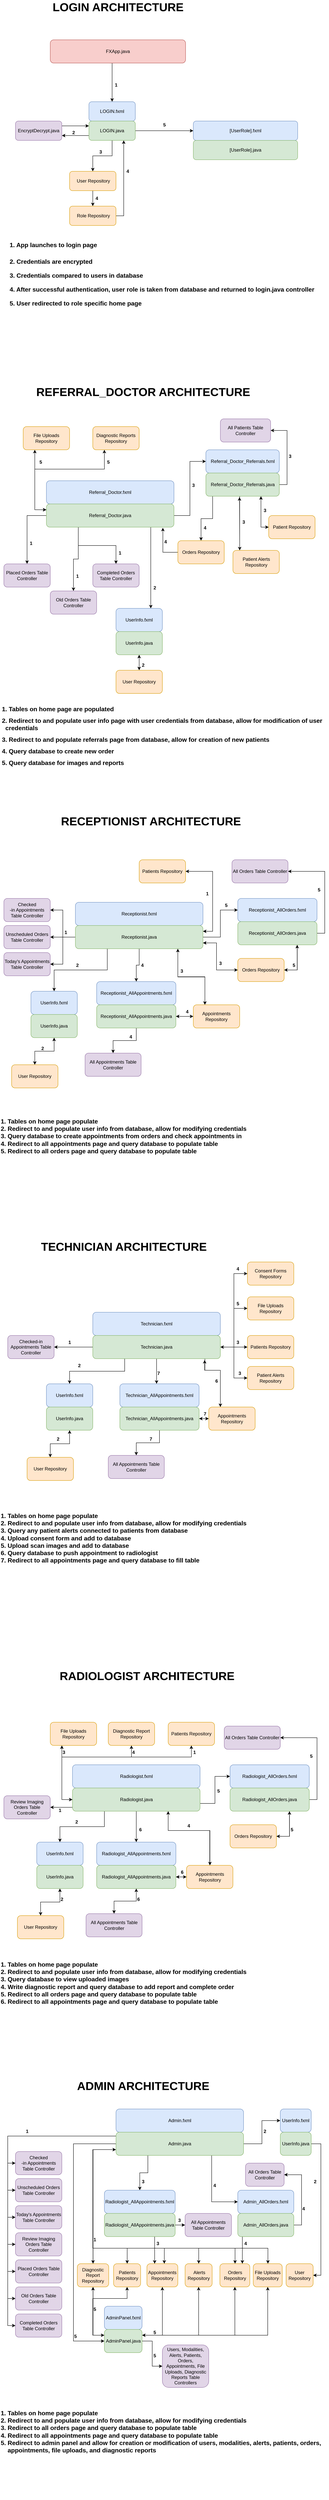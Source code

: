 <mxfile version="17.4.4" type="device"><diagram id="WHy0XBl9IhjfMMv-jwCE" name="Page-1"><mxGraphModel dx="1211" dy="679" grid="1" gridSize="10" guides="1" tooltips="1" connect="1" arrows="1" fold="1" page="1" pageScale="1" pageWidth="850" pageHeight="1100" math="0" shadow="0"><root><mxCell id="0"/><mxCell id="1" parent="0"/><mxCell id="x4KaI977GcppJRmHY60y-3" value="" style="edgeStyle=orthogonalEdgeStyle;rounded=0;orthogonalLoop=1;jettySize=auto;html=1;" edge="1" parent="1" target="x4KaI977GcppJRmHY60y-2"><mxGeometry relative="1" as="geometry"><mxPoint x="290" y="300" as="sourcePoint"/><Array as="points"><mxPoint x="290" y="360"/><mxPoint x="290" y="360"/></Array></mxGeometry></mxCell><mxCell id="x4KaI977GcppJRmHY60y-1" value="FXApp.java" style="rounded=1;whiteSpace=wrap;html=1;fillColor=#f8cecc;strokeColor=#b85450;" vertex="1" parent="1"><mxGeometry x="130" y="240" width="350" height="60" as="geometry"/></mxCell><mxCell id="x4KaI977GcppJRmHY60y-2" value="LOGIN.fxml" style="rounded=1;whiteSpace=wrap;html=1;fillColor=#dae8fc;strokeColor=#6c8ebf;" vertex="1" parent="1"><mxGeometry x="230" y="400" width="120" height="50" as="geometry"/></mxCell><mxCell id="x4KaI977GcppJRmHY60y-8" value="" style="edgeStyle=orthogonalEdgeStyle;rounded=0;orthogonalLoop=1;jettySize=auto;html=1;" edge="1" parent="1" source="x4KaI977GcppJRmHY60y-4" target="x4KaI977GcppJRmHY60y-7"><mxGeometry relative="1" as="geometry"/></mxCell><mxCell id="x4KaI977GcppJRmHY60y-12" style="edgeStyle=orthogonalEdgeStyle;rounded=0;orthogonalLoop=1;jettySize=auto;html=1;exitX=0;exitY=0.75;exitDx=0;exitDy=0;entryX=1;entryY=0.75;entryDx=0;entryDy=0;" edge="1" parent="1" source="x4KaI977GcppJRmHY60y-4" target="x4KaI977GcppJRmHY60y-5"><mxGeometry relative="1" as="geometry"/></mxCell><mxCell id="x4KaI977GcppJRmHY60y-17" value="" style="edgeStyle=orthogonalEdgeStyle;rounded=0;orthogonalLoop=1;jettySize=auto;html=1;" edge="1" parent="1" source="x4KaI977GcppJRmHY60y-4" target="x4KaI977GcppJRmHY60y-16"><mxGeometry relative="1" as="geometry"/></mxCell><mxCell id="x4KaI977GcppJRmHY60y-4" value="LOGIN.java" style="rounded=1;whiteSpace=wrap;html=1;fillColor=#d5e8d4;strokeColor=#82b366;" vertex="1" parent="1"><mxGeometry x="230" y="450" width="120" height="50" as="geometry"/></mxCell><mxCell id="x4KaI977GcppJRmHY60y-11" style="edgeStyle=orthogonalEdgeStyle;rounded=0;orthogonalLoop=1;jettySize=auto;html=1;exitX=1;exitY=0.25;exitDx=0;exitDy=0;entryX=0;entryY=0.25;entryDx=0;entryDy=0;" edge="1" parent="1" source="x4KaI977GcppJRmHY60y-5" target="x4KaI977GcppJRmHY60y-4"><mxGeometry relative="1" as="geometry"/></mxCell><mxCell id="x4KaI977GcppJRmHY60y-5" value="EncryptDecrypt.java" style="rounded=1;whiteSpace=wrap;html=1;fillColor=#e1d5e7;strokeColor=#9673a6;" vertex="1" parent="1"><mxGeometry x="40" y="450" width="120" height="50" as="geometry"/></mxCell><mxCell id="x4KaI977GcppJRmHY60y-14" value="" style="edgeStyle=orthogonalEdgeStyle;rounded=0;orthogonalLoop=1;jettySize=auto;html=1;" edge="1" parent="1" source="x4KaI977GcppJRmHY60y-7" target="x4KaI977GcppJRmHY60y-13"><mxGeometry relative="1" as="geometry"/></mxCell><mxCell id="x4KaI977GcppJRmHY60y-7" value="&amp;nbsp;User Repository" style="rounded=1;whiteSpace=wrap;html=1;fillColor=#ffe6cc;strokeColor=#d79b00;" vertex="1" parent="1"><mxGeometry x="180" y="580" width="120" height="50" as="geometry"/></mxCell><mxCell id="x4KaI977GcppJRmHY60y-15" style="edgeStyle=orthogonalEdgeStyle;rounded=0;orthogonalLoop=1;jettySize=auto;html=1;exitX=1;exitY=0.5;exitDx=0;exitDy=0;entryX=0.75;entryY=1;entryDx=0;entryDy=0;" edge="1" parent="1" source="x4KaI977GcppJRmHY60y-13" target="x4KaI977GcppJRmHY60y-4"><mxGeometry relative="1" as="geometry"/></mxCell><mxCell id="x4KaI977GcppJRmHY60y-13" value="&amp;nbsp;Role Repository" style="rounded=1;whiteSpace=wrap;html=1;fillColor=#ffe6cc;strokeColor=#d79b00;" vertex="1" parent="1"><mxGeometry x="180" y="670" width="120" height="50" as="geometry"/></mxCell><mxCell id="x4KaI977GcppJRmHY60y-16" value="[UserRole].fxml" style="rounded=1;whiteSpace=wrap;html=1;fillColor=#dae8fc;strokeColor=#6c8ebf;" vertex="1" parent="1"><mxGeometry x="500" y="450" width="270" height="50" as="geometry"/></mxCell><mxCell id="x4KaI977GcppJRmHY60y-19" value="&lt;font style=&quot;font-size: 30px&quot;&gt;LOGIN ARCHITECTURE&lt;/font&gt;" style="text;html=1;align=center;verticalAlign=middle;resizable=0;points=[];autosize=1;strokeColor=none;fillColor=none;fontStyle=1" vertex="1" parent="1"><mxGeometry x="130" y="140" width="350" height="30" as="geometry"/></mxCell><mxCell id="x4KaI977GcppJRmHY60y-21" value="&lt;font style=&quot;font-size: 12px&quot;&gt;&lt;b&gt;1&lt;/b&gt;&lt;/font&gt;" style="text;html=1;align=center;verticalAlign=middle;resizable=0;points=[];autosize=1;strokeColor=none;fillColor=none;fontSize=30;" vertex="1" parent="1"><mxGeometry x="290" y="325" width="20" height="50" as="geometry"/></mxCell><mxCell id="x4KaI977GcppJRmHY60y-22" value="&lt;b&gt;2&lt;/b&gt;" style="text;html=1;align=center;verticalAlign=middle;resizable=0;points=[];autosize=1;strokeColor=none;fillColor=none;fontSize=12;" vertex="1" parent="1"><mxGeometry x="180" y="470" width="20" height="20" as="geometry"/></mxCell><mxCell id="x4KaI977GcppJRmHY60y-23" value="&lt;b&gt;3&lt;/b&gt;" style="text;html=1;align=center;verticalAlign=middle;resizable=0;points=[];autosize=1;strokeColor=none;fillColor=none;fontSize=12;" vertex="1" parent="1"><mxGeometry x="250" y="520" width="20" height="20" as="geometry"/></mxCell><mxCell id="x4KaI977GcppJRmHY60y-24" value="&lt;b&gt;4&lt;/b&gt;" style="text;html=1;align=center;verticalAlign=middle;resizable=0;points=[];autosize=1;strokeColor=none;fillColor=none;fontSize=12;" vertex="1" parent="1"><mxGeometry x="240" y="640" width="20" height="20" as="geometry"/></mxCell><mxCell id="x4KaI977GcppJRmHY60y-25" value="&lt;b&gt;4&lt;/b&gt;" style="text;html=1;align=center;verticalAlign=middle;resizable=0;points=[];autosize=1;strokeColor=none;fillColor=none;fontSize=12;" vertex="1" parent="1"><mxGeometry x="320" y="570" width="20" height="20" as="geometry"/></mxCell><mxCell id="x4KaI977GcppJRmHY60y-26" value="&lt;b&gt;5&lt;/b&gt;" style="text;html=1;align=center;verticalAlign=middle;resizable=0;points=[];autosize=1;strokeColor=none;fillColor=none;fontSize=12;" vertex="1" parent="1"><mxGeometry x="415" y="450" width="20" height="20" as="geometry"/></mxCell><mxCell id="x4KaI977GcppJRmHY60y-27" value="Referral_Doctor.fxml" style="rounded=1;whiteSpace=wrap;html=1;fontSize=12;fillColor=#dae8fc;strokeColor=#6c8ebf;" vertex="1" parent="1"><mxGeometry x="120" y="1380" width="330" height="60" as="geometry"/></mxCell><mxCell id="x4KaI977GcppJRmHY60y-28" value="[UserRole].java" style="rounded=1;whiteSpace=wrap;html=1;fontSize=12;fillColor=#d5e8d4;strokeColor=#82b366;" vertex="1" parent="1"><mxGeometry x="500" y="500" width="270" height="50" as="geometry"/></mxCell><mxCell id="x4KaI977GcppJRmHY60y-55" style="edgeStyle=orthogonalEdgeStyle;rounded=0;orthogonalLoop=1;jettySize=auto;html=1;exitX=0;exitY=0.5;exitDx=0;exitDy=0;fontSize=12;" edge="1" parent="1" source="x4KaI977GcppJRmHY60y-29" target="x4KaI977GcppJRmHY60y-37"><mxGeometry relative="1" as="geometry"/></mxCell><mxCell id="x4KaI977GcppJRmHY60y-56" style="edgeStyle=orthogonalEdgeStyle;rounded=0;orthogonalLoop=1;jettySize=auto;html=1;exitX=0.25;exitY=1;exitDx=0;exitDy=0;fontSize=12;" edge="1" parent="1" source="x4KaI977GcppJRmHY60y-29" target="x4KaI977GcppJRmHY60y-39"><mxGeometry relative="1" as="geometry"/></mxCell><mxCell id="x4KaI977GcppJRmHY60y-58" style="edgeStyle=orthogonalEdgeStyle;rounded=0;orthogonalLoop=1;jettySize=auto;html=1;exitX=0.75;exitY=1;exitDx=0;exitDy=0;fontSize=12;" edge="1" parent="1" source="x4KaI977GcppJRmHY60y-29" target="x4KaI977GcppJRmHY60y-30"><mxGeometry relative="1" as="geometry"><Array as="points"><mxPoint x="390" y="1500"/></Array></mxGeometry></mxCell><mxCell id="x4KaI977GcppJRmHY60y-105" style="edgeStyle=orthogonalEdgeStyle;rounded=0;orthogonalLoop=1;jettySize=auto;html=1;exitX=0.25;exitY=1;exitDx=0;exitDy=0;entryX=0.5;entryY=0;entryDx=0;entryDy=0;fontSize=30;" edge="1" parent="1" source="x4KaI977GcppJRmHY60y-29" target="x4KaI977GcppJRmHY60y-41"><mxGeometry relative="1" as="geometry"/></mxCell><mxCell id="x4KaI977GcppJRmHY60y-109" style="edgeStyle=orthogonalEdgeStyle;rounded=0;orthogonalLoop=1;jettySize=auto;html=1;exitX=1;exitY=0.5;exitDx=0;exitDy=0;entryX=0;entryY=0.5;entryDx=0;entryDy=0;fontSize=30;" edge="1" parent="1" source="x4KaI977GcppJRmHY60y-29" target="x4KaI977GcppJRmHY60y-43"><mxGeometry relative="1" as="geometry"/></mxCell><mxCell id="x4KaI977GcppJRmHY60y-191" style="edgeStyle=orthogonalEdgeStyle;rounded=0;orthogonalLoop=1;jettySize=auto;html=1;exitX=0;exitY=0.25;exitDx=0;exitDy=0;entryX=0.25;entryY=1;entryDx=0;entryDy=0;fontSize=30;" edge="1" parent="1" source="x4KaI977GcppJRmHY60y-29" target="x4KaI977GcppJRmHY60y-64"><mxGeometry relative="1" as="geometry"/></mxCell><mxCell id="x4KaI977GcppJRmHY60y-192" style="edgeStyle=orthogonalEdgeStyle;rounded=0;orthogonalLoop=1;jettySize=auto;html=1;exitX=0;exitY=0.25;exitDx=0;exitDy=0;entryX=0.25;entryY=1;entryDx=0;entryDy=0;fontSize=30;" edge="1" parent="1" source="x4KaI977GcppJRmHY60y-29" target="x4KaI977GcppJRmHY60y-66"><mxGeometry relative="1" as="geometry"><Array as="points"><mxPoint x="90" y="1455"/><mxPoint x="90" y="1350"/><mxPoint x="270" y="1350"/></Array></mxGeometry></mxCell><mxCell id="x4KaI977GcppJRmHY60y-29" value="Referral_Doctor.java" style="rounded=1;whiteSpace=wrap;html=1;fontSize=12;fillColor=#d5e8d4;strokeColor=#82b366;" vertex="1" parent="1"><mxGeometry x="120" y="1440" width="330" height="60" as="geometry"/></mxCell><mxCell id="x4KaI977GcppJRmHY60y-30" value="UserInfo.fxml" style="rounded=1;whiteSpace=wrap;html=1;fontSize=12;fillColor=#dae8fc;strokeColor=#6c8ebf;" vertex="1" parent="1"><mxGeometry x="300" y="1710" width="120" height="60" as="geometry"/></mxCell><mxCell id="x4KaI977GcppJRmHY60y-34" value="" style="edgeStyle=orthogonalEdgeStyle;rounded=0;orthogonalLoop=1;jettySize=auto;html=1;fontSize=12;" edge="1" parent="1" source="x4KaI977GcppJRmHY60y-32" target="x4KaI977GcppJRmHY60y-33"><mxGeometry relative="1" as="geometry"/></mxCell><mxCell id="x4KaI977GcppJRmHY60y-32" value="UserInfo.java" style="rounded=1;whiteSpace=wrap;html=1;fontSize=12;fillColor=#d5e8d4;strokeColor=#82b366;" vertex="1" parent="1"><mxGeometry x="300" y="1770" width="120" height="60" as="geometry"/></mxCell><mxCell id="x4KaI977GcppJRmHY60y-179" style="edgeStyle=orthogonalEdgeStyle;rounded=0;orthogonalLoop=1;jettySize=auto;html=1;exitX=0.5;exitY=0;exitDx=0;exitDy=0;fontSize=30;" edge="1" parent="1" source="x4KaI977GcppJRmHY60y-33" target="x4KaI977GcppJRmHY60y-32"><mxGeometry relative="1" as="geometry"/></mxCell><mxCell id="x4KaI977GcppJRmHY60y-33" value="User Repository" style="rounded=1;whiteSpace=wrap;html=1;fontSize=12;fillColor=#ffe6cc;strokeColor=#d79b00;" vertex="1" parent="1"><mxGeometry x="300" y="1870" width="120" height="60" as="geometry"/></mxCell><mxCell id="x4KaI977GcppJRmHY60y-37" value="Placed Orders Table Controller" style="rounded=1;whiteSpace=wrap;html=1;fontSize=12;fillColor=#e1d5e7;strokeColor=#9673a6;" vertex="1" parent="1"><mxGeometry x="10" y="1595" width="120" height="60" as="geometry"/></mxCell><mxCell id="x4KaI977GcppJRmHY60y-39" value="Completed Orders Table Controller" style="rounded=1;whiteSpace=wrap;html=1;fontSize=12;fillColor=#e1d5e7;strokeColor=#9673a6;" vertex="1" parent="1"><mxGeometry x="240" y="1595" width="120" height="60" as="geometry"/></mxCell><mxCell id="x4KaI977GcppJRmHY60y-41" value="Old Orders Table Controller" style="rounded=1;whiteSpace=wrap;html=1;fontSize=12;fillColor=#e1d5e7;strokeColor=#9673a6;" vertex="1" parent="1"><mxGeometry x="130" y="1665" width="120" height="60" as="geometry"/></mxCell><mxCell id="x4KaI977GcppJRmHY60y-43" value="Referral_Doctor_Referrals.fxml" style="rounded=1;whiteSpace=wrap;html=1;fontSize=12;fillColor=#dae8fc;strokeColor=#6c8ebf;" vertex="1" parent="1"><mxGeometry x="532.5" y="1300" width="190" height="60" as="geometry"/></mxCell><mxCell id="x4KaI977GcppJRmHY60y-108" style="edgeStyle=orthogonalEdgeStyle;rounded=0;orthogonalLoop=1;jettySize=auto;html=1;exitX=1;exitY=0.5;exitDx=0;exitDy=0;entryX=1;entryY=0.5;entryDx=0;entryDy=0;fontSize=30;" edge="1" parent="1" source="x4KaI977GcppJRmHY60y-45" target="x4KaI977GcppJRmHY60y-46"><mxGeometry relative="1" as="geometry"/></mxCell><mxCell id="x4KaI977GcppJRmHY60y-110" style="edgeStyle=orthogonalEdgeStyle;rounded=0;orthogonalLoop=1;jettySize=auto;html=1;exitX=0.5;exitY=1;exitDx=0;exitDy=0;fontSize=30;" edge="1" parent="1" source="x4KaI977GcppJRmHY60y-45" target="x4KaI977GcppJRmHY60y-98"><mxGeometry relative="1" as="geometry"><Array as="points"><mxPoint x="620" y="1420"/></Array></mxGeometry></mxCell><mxCell id="x4KaI977GcppJRmHY60y-115" style="edgeStyle=orthogonalEdgeStyle;rounded=0;orthogonalLoop=1;jettySize=auto;html=1;exitX=0.25;exitY=1;exitDx=0;exitDy=0;entryX=0.5;entryY=0;entryDx=0;entryDy=0;fontSize=30;" edge="1" parent="1" source="x4KaI977GcppJRmHY60y-45" target="x4KaI977GcppJRmHY60y-62"><mxGeometry relative="1" as="geometry"><Array as="points"><mxPoint x="550" y="1420"/><mxPoint x="550" y="1478"/><mxPoint x="520" y="1478"/></Array></mxGeometry></mxCell><mxCell id="x4KaI977GcppJRmHY60y-117" style="edgeStyle=orthogonalEdgeStyle;rounded=0;orthogonalLoop=1;jettySize=auto;html=1;exitX=0.75;exitY=1;exitDx=0;exitDy=0;entryX=0;entryY=0.5;entryDx=0;entryDy=0;fontSize=30;" edge="1" parent="1" source="x4KaI977GcppJRmHY60y-45" target="x4KaI977GcppJRmHY60y-60"><mxGeometry relative="1" as="geometry"/></mxCell><mxCell id="x4KaI977GcppJRmHY60y-45" value="Referral_Doctor_Referrals.java" style="rounded=1;whiteSpace=wrap;html=1;fontSize=12;fillColor=#d5e8d4;strokeColor=#82b366;" vertex="1" parent="1"><mxGeometry x="532.5" y="1360" width="190" height="60" as="geometry"/></mxCell><mxCell id="x4KaI977GcppJRmHY60y-46" value="All Patients Table Controller" style="rounded=1;whiteSpace=wrap;html=1;fontSize=12;fillColor=#e1d5e7;strokeColor=#9673a6;" vertex="1" parent="1"><mxGeometry x="570" y="1220" width="130" height="60" as="geometry"/></mxCell><mxCell id="x4KaI977GcppJRmHY60y-177" style="edgeStyle=orthogonalEdgeStyle;rounded=0;orthogonalLoop=1;jettySize=auto;html=1;exitX=0;exitY=0.5;exitDx=0;exitDy=0;entryX=0.75;entryY=1;entryDx=0;entryDy=0;fontSize=30;" edge="1" parent="1" source="x4KaI977GcppJRmHY60y-60" target="x4KaI977GcppJRmHY60y-45"><mxGeometry relative="1" as="geometry"/></mxCell><mxCell id="x4KaI977GcppJRmHY60y-60" value="Patient Repository" style="rounded=1;whiteSpace=wrap;html=1;fontSize=12;fillColor=#ffe6cc;strokeColor=#d79b00;" vertex="1" parent="1"><mxGeometry x="695" y="1470" width="120" height="60" as="geometry"/></mxCell><mxCell id="x4KaI977GcppJRmHY60y-114" style="edgeStyle=orthogonalEdgeStyle;rounded=0;orthogonalLoop=1;jettySize=auto;html=1;exitX=0;exitY=0.5;exitDx=0;exitDy=0;entryX=0.913;entryY=1.027;entryDx=0;entryDy=0;entryPerimeter=0;fontSize=30;" edge="1" parent="1" source="x4KaI977GcppJRmHY60y-62" target="x4KaI977GcppJRmHY60y-29"><mxGeometry relative="1" as="geometry"/></mxCell><mxCell id="x4KaI977GcppJRmHY60y-62" value="Orders Repository" style="rounded=1;whiteSpace=wrap;html=1;fontSize=12;fillColor=#ffe6cc;strokeColor=#d79b00;" vertex="1" parent="1"><mxGeometry x="460" y="1535" width="120" height="60" as="geometry"/></mxCell><mxCell id="x4KaI977GcppJRmHY60y-126" style="edgeStyle=orthogonalEdgeStyle;rounded=0;orthogonalLoop=1;jettySize=auto;html=1;exitX=0.25;exitY=1;exitDx=0;exitDy=0;entryX=0;entryY=0.25;entryDx=0;entryDy=0;fontSize=30;" edge="1" parent="1" source="x4KaI977GcppJRmHY60y-64" target="x4KaI977GcppJRmHY60y-29"><mxGeometry relative="1" as="geometry"/></mxCell><mxCell id="x4KaI977GcppJRmHY60y-64" value="File Uploads Repository" style="rounded=1;whiteSpace=wrap;html=1;fontSize=12;fillColor=#ffe6cc;strokeColor=#d79b00;" vertex="1" parent="1"><mxGeometry x="60" y="1240" width="120" height="60" as="geometry"/></mxCell><mxCell id="x4KaI977GcppJRmHY60y-127" style="edgeStyle=orthogonalEdgeStyle;rounded=0;orthogonalLoop=1;jettySize=auto;html=1;exitX=0.25;exitY=1;exitDx=0;exitDy=0;fontSize=30;entryX=0;entryY=0.25;entryDx=0;entryDy=0;" edge="1" parent="1" source="x4KaI977GcppJRmHY60y-66" target="x4KaI977GcppJRmHY60y-29"><mxGeometry relative="1" as="geometry"><mxPoint x="90" y="1430" as="targetPoint"/><Array as="points"><mxPoint x="270" y="1350"/><mxPoint x="90" y="1350"/><mxPoint x="90" y="1455"/></Array></mxGeometry></mxCell><mxCell id="x4KaI977GcppJRmHY60y-66" value="Diagnostic Reports Repository" style="rounded=1;whiteSpace=wrap;html=1;fontSize=12;fillColor=#ffe6cc;strokeColor=#d79b00;" vertex="1" parent="1"><mxGeometry x="240" y="1240" width="120" height="60" as="geometry"/></mxCell><mxCell id="x4KaI977GcppJRmHY60y-68" value="&lt;font style=&quot;font-size: 30px&quot;&gt;&lt;b&gt;REFERRAL_DOCTOR ARCHITECTURE&lt;/b&gt;&lt;/font&gt;" style="text;html=1;align=center;verticalAlign=middle;resizable=0;points=[];autosize=1;strokeColor=none;fillColor=none;fontSize=12;" vertex="1" parent="1"><mxGeometry x="85" y="1135" width="570" height="30" as="geometry"/></mxCell><mxCell id="x4KaI977GcppJRmHY60y-70" value="Receptionist.fxml" style="rounded=1;whiteSpace=wrap;html=1;fontSize=12;fillColor=#dae8fc;strokeColor=#6c8ebf;" vertex="1" parent="1"><mxGeometry x="195" y="2470" width="330" height="60" as="geometry"/></mxCell><mxCell id="x4KaI977GcppJRmHY60y-75" style="edgeStyle=orthogonalEdgeStyle;rounded=0;orthogonalLoop=1;jettySize=auto;html=1;exitX=0;exitY=0.5;exitDx=0;exitDy=0;fontSize=30;entryX=1;entryY=0.5;entryDx=0;entryDy=0;" edge="1" parent="1" source="x4KaI977GcppJRmHY60y-71" target="x4KaI977GcppJRmHY60y-72"><mxGeometry relative="1" as="geometry"/></mxCell><mxCell id="x4KaI977GcppJRmHY60y-78" style="edgeStyle=orthogonalEdgeStyle;rounded=0;orthogonalLoop=1;jettySize=auto;html=1;exitX=0;exitY=0.5;exitDx=0;exitDy=0;entryX=1;entryY=0.5;entryDx=0;entryDy=0;fontSize=30;" edge="1" parent="1" source="x4KaI977GcppJRmHY60y-71" target="x4KaI977GcppJRmHY60y-74"><mxGeometry relative="1" as="geometry"/></mxCell><mxCell id="x4KaI977GcppJRmHY60y-79" style="edgeStyle=orthogonalEdgeStyle;rounded=0;orthogonalLoop=1;jettySize=auto;html=1;exitX=0;exitY=0.5;exitDx=0;exitDy=0;entryX=1;entryY=0.5;entryDx=0;entryDy=0;fontSize=30;" edge="1" parent="1" source="x4KaI977GcppJRmHY60y-71" target="x4KaI977GcppJRmHY60y-73"><mxGeometry relative="1" as="geometry"/></mxCell><mxCell id="x4KaI977GcppJRmHY60y-83" style="edgeStyle=orthogonalEdgeStyle;rounded=0;orthogonalLoop=1;jettySize=auto;html=1;exitX=0.25;exitY=1;exitDx=0;exitDy=0;fontSize=30;" edge="1" parent="1" source="x4KaI977GcppJRmHY60y-71" target="x4KaI977GcppJRmHY60y-81"><mxGeometry relative="1" as="geometry"/></mxCell><mxCell id="x4KaI977GcppJRmHY60y-90" style="edgeStyle=orthogonalEdgeStyle;rounded=0;orthogonalLoop=1;jettySize=auto;html=1;exitX=0.5;exitY=1;exitDx=0;exitDy=0;fontSize=30;" edge="1" parent="1" source="x4KaI977GcppJRmHY60y-71" target="x4KaI977GcppJRmHY60y-88"><mxGeometry relative="1" as="geometry"/></mxCell><mxCell id="x4KaI977GcppJRmHY60y-141" style="edgeStyle=orthogonalEdgeStyle;rounded=0;orthogonalLoop=1;jettySize=auto;html=1;exitX=0.75;exitY=1;exitDx=0;exitDy=0;entryX=0.25;entryY=0;entryDx=0;entryDy=0;fontSize=30;" edge="1" parent="1" source="x4KaI977GcppJRmHY60y-71" target="x4KaI977GcppJRmHY60y-129"><mxGeometry relative="1" as="geometry"><Array as="points"><mxPoint x="460" y="2590"/><mxPoint x="460" y="2663"/><mxPoint x="530" y="2663"/></Array></mxGeometry></mxCell><mxCell id="x4KaI977GcppJRmHY60y-175" style="edgeStyle=orthogonalEdgeStyle;rounded=0;orthogonalLoop=1;jettySize=auto;html=1;exitX=1;exitY=0.75;exitDx=0;exitDy=0;entryX=0;entryY=0.5;entryDx=0;entryDy=0;fontSize=30;" edge="1" parent="1" source="x4KaI977GcppJRmHY60y-71" target="x4KaI977GcppJRmHY60y-102"><mxGeometry relative="1" as="geometry"><Array as="points"><mxPoint x="560" y="2575"/><mxPoint x="560" y="2645"/></Array></mxGeometry></mxCell><mxCell id="x4KaI977GcppJRmHY60y-195" style="edgeStyle=orthogonalEdgeStyle;rounded=0;orthogonalLoop=1;jettySize=auto;html=1;exitX=1;exitY=0.5;exitDx=0;exitDy=0;entryX=0;entryY=0.5;entryDx=0;entryDy=0;fontSize=30;" edge="1" parent="1" source="x4KaI977GcppJRmHY60y-71" target="x4KaI977GcppJRmHY60y-93"><mxGeometry relative="1" as="geometry"/></mxCell><mxCell id="x4KaI977GcppJRmHY60y-198" style="edgeStyle=orthogonalEdgeStyle;rounded=0;orthogonalLoop=1;jettySize=auto;html=1;exitX=1;exitY=0.25;exitDx=0;exitDy=0;entryX=1;entryY=0.5;entryDx=0;entryDy=0;fontSize=30;" edge="1" parent="1" source="x4KaI977GcppJRmHY60y-71" target="x4KaI977GcppJRmHY60y-196"><mxGeometry relative="1" as="geometry"><Array as="points"><mxPoint x="550" y="2545"/><mxPoint x="550" y="2390"/></Array></mxGeometry></mxCell><mxCell id="x4KaI977GcppJRmHY60y-71" value="Receptionist.java" style="rounded=1;whiteSpace=wrap;html=1;fontSize=12;fillColor=#d5e8d4;strokeColor=#82b366;" vertex="1" parent="1"><mxGeometry x="195" y="2530" width="330" height="60" as="geometry"/></mxCell><mxCell id="x4KaI977GcppJRmHY60y-72" value="Checked&lt;span style=&quot;color: rgba(0 , 0 , 0 , 0) ; font-family: monospace ; font-size: 0px&quot;&gt;%3CmxGraphModel%3E%3Croot%3E%3CmxCell%20id%3D%220%22%2F%3E%3CmxCell%20id%3D%221%22%20parent%3D%220%22%2F%3E%3CmxCell%20id%3D%222%22%20value%3D%22Consent%20Forms%20Repository%22%20style%3D%22rounded%3D1%3BwhiteSpace%3Dwrap%3Bhtml%3D1%3BfontSize%3D12%3BfillColor%3D%23ffe6cc%3BstrokeColor%3D%23d79b00%3B%22%20vertex%3D%221%22%20parent%3D%221%22%3E%3CmxGeometry%20x%3D%22630%22%20y%3D%223490%22%20width%3D%22120%22%20height%3D%2260%22%20as%3D%22geometry%22%2F%3E%3C%2FmxCell%3E%3C%2Froot%3E%3C%2FmxGraphModel%3E&lt;/span&gt;&lt;br&gt;-in Appointments Table Controller" style="rounded=1;whiteSpace=wrap;html=1;fontSize=12;fillColor=#e1d5e7;strokeColor=#9673a6;" vertex="1" parent="1"><mxGeometry x="10" y="2460" width="120" height="60" as="geometry"/></mxCell><mxCell id="x4KaI977GcppJRmHY60y-73" value="Today's Appointments Table Controller" style="rounded=1;whiteSpace=wrap;html=1;fontSize=12;fillColor=#e1d5e7;strokeColor=#9673a6;" vertex="1" parent="1"><mxGeometry x="10" y="2600" width="120" height="60" as="geometry"/></mxCell><mxCell id="x4KaI977GcppJRmHY60y-74" value="Unscheduled Orders Table Controller" style="rounded=1;whiteSpace=wrap;html=1;fontSize=12;fillColor=#e1d5e7;strokeColor=#9673a6;" vertex="1" parent="1"><mxGeometry x="10" y="2530" width="120" height="60" as="geometry"/></mxCell><mxCell id="x4KaI977GcppJRmHY60y-81" value="UserInfo.fxml" style="rounded=1;whiteSpace=wrap;html=1;fontSize=12;fillColor=#dae8fc;strokeColor=#6c8ebf;" vertex="1" parent="1"><mxGeometry x="80" y="2700" width="120" height="60" as="geometry"/></mxCell><mxCell id="x4KaI977GcppJRmHY60y-86" style="edgeStyle=orthogonalEdgeStyle;rounded=0;orthogonalLoop=1;jettySize=auto;html=1;exitX=0.5;exitY=1;exitDx=0;exitDy=0;fontSize=30;" edge="1" parent="1" source="x4KaI977GcppJRmHY60y-82" target="x4KaI977GcppJRmHY60y-84"><mxGeometry relative="1" as="geometry"/></mxCell><mxCell id="x4KaI977GcppJRmHY60y-82" value="UserInfo.java" style="rounded=1;whiteSpace=wrap;html=1;fontSize=12;fillColor=#d5e8d4;strokeColor=#82b366;" vertex="1" parent="1"><mxGeometry x="80" y="2760" width="120" height="60" as="geometry"/></mxCell><mxCell id="x4KaI977GcppJRmHY60y-180" style="edgeStyle=orthogonalEdgeStyle;rounded=0;orthogonalLoop=1;jettySize=auto;html=1;exitX=0.5;exitY=0;exitDx=0;exitDy=0;entryX=0.5;entryY=1;entryDx=0;entryDy=0;fontSize=30;" edge="1" parent="1" source="x4KaI977GcppJRmHY60y-84" target="x4KaI977GcppJRmHY60y-82"><mxGeometry relative="1" as="geometry"/></mxCell><mxCell id="x4KaI977GcppJRmHY60y-84" value="User Repository" style="rounded=1;whiteSpace=wrap;html=1;fontSize=12;fillColor=#ffe6cc;strokeColor=#d79b00;" vertex="1" parent="1"><mxGeometry x="30" y="2890" width="120" height="60" as="geometry"/></mxCell><mxCell id="x4KaI977GcppJRmHY60y-88" value="Receptionist_AllAppointments.fxml" style="rounded=1;whiteSpace=wrap;html=1;fontSize=12;fillColor=#dae8fc;strokeColor=#6c8ebf;" vertex="1" parent="1"><mxGeometry x="250" y="2675" width="205" height="60" as="geometry"/></mxCell><mxCell id="x4KaI977GcppJRmHY60y-92" value="" style="edgeStyle=orthogonalEdgeStyle;rounded=0;orthogonalLoop=1;jettySize=auto;html=1;fontSize=30;" edge="1" parent="1" source="x4KaI977GcppJRmHY60y-89" target="x4KaI977GcppJRmHY60y-91"><mxGeometry relative="1" as="geometry"/></mxCell><mxCell id="x4KaI977GcppJRmHY60y-194" style="edgeStyle=orthogonalEdgeStyle;rounded=0;orthogonalLoop=1;jettySize=auto;html=1;exitX=1;exitY=0.5;exitDx=0;exitDy=0;entryX=0;entryY=0.5;entryDx=0;entryDy=0;fontSize=30;" edge="1" parent="1" source="x4KaI977GcppJRmHY60y-89" target="x4KaI977GcppJRmHY60y-129"><mxGeometry relative="1" as="geometry"/></mxCell><mxCell id="x4KaI977GcppJRmHY60y-89" value="Receptionist_AllAppointments.java" style="rounded=1;whiteSpace=wrap;html=1;fontSize=12;fillColor=#d5e8d4;strokeColor=#82b366;" vertex="1" parent="1"><mxGeometry x="250" y="2735" width="205" height="60" as="geometry"/></mxCell><mxCell id="x4KaI977GcppJRmHY60y-91" value="All Appointments Table Controller" style="rounded=1;whiteSpace=wrap;html=1;fontSize=12;fillColor=#e1d5e7;strokeColor=#9673a6;" vertex="1" parent="1"><mxGeometry x="220" y="2860" width="145" height="60" as="geometry"/></mxCell><mxCell id="x4KaI977GcppJRmHY60y-93" value="Receptionist_AllOrders.fxml" style="rounded=1;whiteSpace=wrap;html=1;fontSize=12;fillColor=#dae8fc;strokeColor=#6c8ebf;" vertex="1" parent="1"><mxGeometry x="615" y="2460" width="205" height="60" as="geometry"/></mxCell><mxCell id="x4KaI977GcppJRmHY60y-145" style="edgeStyle=orthogonalEdgeStyle;rounded=0;orthogonalLoop=1;jettySize=auto;html=1;exitX=1;exitY=0.5;exitDx=0;exitDy=0;entryX=1;entryY=0.5;entryDx=0;entryDy=0;fontSize=30;" edge="1" parent="1" source="x4KaI977GcppJRmHY60y-94" target="x4KaI977GcppJRmHY60y-96"><mxGeometry relative="1" as="geometry"/></mxCell><mxCell id="x4KaI977GcppJRmHY60y-193" style="edgeStyle=orthogonalEdgeStyle;rounded=0;orthogonalLoop=1;jettySize=auto;html=1;exitX=0.75;exitY=1;exitDx=0;exitDy=0;entryX=1;entryY=0.5;entryDx=0;entryDy=0;fontSize=30;" edge="1" parent="1" source="x4KaI977GcppJRmHY60y-94" target="x4KaI977GcppJRmHY60y-102"><mxGeometry relative="1" as="geometry"/></mxCell><mxCell id="x4KaI977GcppJRmHY60y-94" value="Receptionist_AllOrders.java" style="rounded=1;whiteSpace=wrap;html=1;fontSize=12;fillColor=#d5e8d4;strokeColor=#82b366;" vertex="1" parent="1"><mxGeometry x="615" y="2520" width="205" height="60" as="geometry"/></mxCell><mxCell id="x4KaI977GcppJRmHY60y-96" value="All Orders Table Controller" style="rounded=1;whiteSpace=wrap;html=1;fontSize=12;fillColor=#e1d5e7;strokeColor=#9673a6;" vertex="1" parent="1"><mxGeometry x="600" y="2360" width="145" height="60" as="geometry"/></mxCell><mxCell id="x4KaI977GcppJRmHY60y-111" style="edgeStyle=orthogonalEdgeStyle;rounded=0;orthogonalLoop=1;jettySize=auto;html=1;exitX=0.25;exitY=0;exitDx=0;exitDy=0;entryX=0.458;entryY=1.042;entryDx=0;entryDy=0;fontSize=30;entryPerimeter=0;" edge="1" parent="1" source="x4KaI977GcppJRmHY60y-98" target="x4KaI977GcppJRmHY60y-45"><mxGeometry relative="1" as="geometry"><Array as="points"><mxPoint x="620" y="1540"/><mxPoint x="620" y="1540"/></Array></mxGeometry></mxCell><mxCell id="x4KaI977GcppJRmHY60y-98" value="Patient Alerts Repository" style="rounded=1;whiteSpace=wrap;html=1;fontSize=12;fillColor=#ffe6cc;strokeColor=#d79b00;" vertex="1" parent="1"><mxGeometry x="602.5" y="1560" width="120" height="60" as="geometry"/></mxCell><mxCell id="x4KaI977GcppJRmHY60y-131" style="edgeStyle=orthogonalEdgeStyle;rounded=0;orthogonalLoop=1;jettySize=auto;html=1;exitX=1;exitY=0.5;exitDx=0;exitDy=0;entryX=0.75;entryY=1;entryDx=0;entryDy=0;fontSize=30;" edge="1" parent="1" source="x4KaI977GcppJRmHY60y-102" target="x4KaI977GcppJRmHY60y-94"><mxGeometry relative="1" as="geometry"/></mxCell><mxCell id="x4KaI977GcppJRmHY60y-143" style="edgeStyle=orthogonalEdgeStyle;rounded=0;orthogonalLoop=1;jettySize=auto;html=1;exitX=0;exitY=0.5;exitDx=0;exitDy=0;entryX=1;entryY=0.75;entryDx=0;entryDy=0;fontSize=30;" edge="1" parent="1" source="x4KaI977GcppJRmHY60y-102" target="x4KaI977GcppJRmHY60y-71"><mxGeometry relative="1" as="geometry"><Array as="points"><mxPoint x="560" y="2645"/><mxPoint x="560" y="2575"/></Array></mxGeometry></mxCell><mxCell id="x4KaI977GcppJRmHY60y-102" value="Orders Repository" style="rounded=1;whiteSpace=wrap;html=1;fontSize=12;fillColor=#ffe6cc;strokeColor=#d79b00;" vertex="1" parent="1"><mxGeometry x="615" y="2615" width="120" height="60" as="geometry"/></mxCell><mxCell id="x4KaI977GcppJRmHY60y-159" style="edgeStyle=orthogonalEdgeStyle;rounded=0;orthogonalLoop=1;jettySize=auto;html=1;exitX=0;exitY=0.5;exitDx=0;exitDy=0;entryX=1;entryY=0.5;entryDx=0;entryDy=0;fontSize=30;" edge="1" parent="1" source="x4KaI977GcppJRmHY60y-129" target="x4KaI977GcppJRmHY60y-89"><mxGeometry relative="1" as="geometry"/></mxCell><mxCell id="x4KaI977GcppJRmHY60y-174" style="edgeStyle=orthogonalEdgeStyle;rounded=0;orthogonalLoop=1;jettySize=auto;html=1;exitX=0.25;exitY=0;exitDx=0;exitDy=0;entryX=0.803;entryY=1;entryDx=0;entryDy=0;entryPerimeter=0;fontSize=30;" edge="1" parent="1" source="x4KaI977GcppJRmHY60y-129" target="x4KaI977GcppJRmHY60y-71"><mxGeometry relative="1" as="geometry"/></mxCell><mxCell id="x4KaI977GcppJRmHY60y-129" value="Appointments Repository" style="rounded=1;whiteSpace=wrap;html=1;fontSize=12;fillColor=#ffe6cc;strokeColor=#d79b00;" vertex="1" parent="1"><mxGeometry x="500" y="2735" width="120" height="60" as="geometry"/></mxCell><mxCell id="x4KaI977GcppJRmHY60y-148" value="&lt;b&gt;RECEPTIONIST ARCHITECTURE&lt;/b&gt;" style="text;html=1;align=center;verticalAlign=middle;resizable=0;points=[];autosize=1;strokeColor=none;fillColor=none;fontSize=30;" vertex="1" parent="1"><mxGeometry x="150" y="2240" width="480" height="40" as="geometry"/></mxCell><mxCell id="x4KaI977GcppJRmHY60y-149" value="Technician.fxml" style="rounded=1;whiteSpace=wrap;html=1;fontSize=12;fillColor=#dae8fc;strokeColor=#6c8ebf;" vertex="1" parent="1"><mxGeometry x="240" y="3530" width="330" height="60" as="geometry"/></mxCell><mxCell id="x4KaI977GcppJRmHY60y-152" style="edgeStyle=orthogonalEdgeStyle;rounded=0;orthogonalLoop=1;jettySize=auto;html=1;exitX=0;exitY=0.5;exitDx=0;exitDy=0;entryX=1;entryY=0.5;entryDx=0;entryDy=0;fontSize=30;" edge="1" parent="1" source="x4KaI977GcppJRmHY60y-150" target="x4KaI977GcppJRmHY60y-151"><mxGeometry relative="1" as="geometry"/></mxCell><mxCell id="x4KaI977GcppJRmHY60y-166" style="edgeStyle=orthogonalEdgeStyle;rounded=0;orthogonalLoop=1;jettySize=auto;html=1;exitX=0.25;exitY=1;exitDx=0;exitDy=0;entryX=0.5;entryY=0;entryDx=0;entryDy=0;fontSize=30;" edge="1" parent="1" source="x4KaI977GcppJRmHY60y-150" target="x4KaI977GcppJRmHY60y-161"><mxGeometry relative="1" as="geometry"/></mxCell><mxCell id="x4KaI977GcppJRmHY60y-167" style="edgeStyle=orthogonalEdgeStyle;rounded=0;orthogonalLoop=1;jettySize=auto;html=1;exitX=0.5;exitY=1;exitDx=0;exitDy=0;fontSize=30;" edge="1" parent="1" source="x4KaI977GcppJRmHY60y-150" target="x4KaI977GcppJRmHY60y-153"><mxGeometry relative="1" as="geometry"><Array as="points"><mxPoint x="405" y="3700"/><mxPoint x="405" y="3700"/></Array></mxGeometry></mxCell><mxCell id="x4KaI977GcppJRmHY60y-170" style="edgeStyle=orthogonalEdgeStyle;rounded=0;orthogonalLoop=1;jettySize=auto;html=1;exitX=0.75;exitY=1;exitDx=0;exitDy=0;entryX=0.25;entryY=0;entryDx=0;entryDy=0;fontSize=30;" edge="1" parent="1" source="x4KaI977GcppJRmHY60y-150" target="x4KaI977GcppJRmHY60y-158"><mxGeometry relative="1" as="geometry"><Array as="points"><mxPoint x="530" y="3650"/><mxPoint x="530" y="3680"/><mxPoint x="570" y="3680"/></Array></mxGeometry></mxCell><mxCell id="x4KaI977GcppJRmHY60y-201" style="edgeStyle=orthogonalEdgeStyle;rounded=0;orthogonalLoop=1;jettySize=auto;html=1;exitX=1;exitY=0.5;exitDx=0;exitDy=0;entryX=0;entryY=0.5;entryDx=0;entryDy=0;fontSize=30;" edge="1" parent="1" source="x4KaI977GcppJRmHY60y-150" target="x4KaI977GcppJRmHY60y-168"><mxGeometry relative="1" as="geometry"/></mxCell><mxCell id="x4KaI977GcppJRmHY60y-202" style="edgeStyle=orthogonalEdgeStyle;rounded=0;orthogonalLoop=1;jettySize=auto;html=1;exitX=1;exitY=0.5;exitDx=0;exitDy=0;entryX=0;entryY=0.5;entryDx=0;entryDy=0;fontSize=30;" edge="1" parent="1" source="x4KaI977GcppJRmHY60y-150" target="x4KaI977GcppJRmHY60y-184"><mxGeometry relative="1" as="geometry"/></mxCell><mxCell id="x4KaI977GcppJRmHY60y-203" style="edgeStyle=orthogonalEdgeStyle;rounded=0;orthogonalLoop=1;jettySize=auto;html=1;exitX=1;exitY=0.5;exitDx=0;exitDy=0;fontSize=30;" edge="1" parent="1" source="x4KaI977GcppJRmHY60y-150" target="x4KaI977GcppJRmHY60y-199"><mxGeometry relative="1" as="geometry"/></mxCell><mxCell id="x4KaI977GcppJRmHY60y-204" style="edgeStyle=orthogonalEdgeStyle;rounded=0;orthogonalLoop=1;jettySize=auto;html=1;exitX=1;exitY=0.5;exitDx=0;exitDy=0;entryX=0;entryY=0.5;entryDx=0;entryDy=0;fontSize=30;" edge="1" parent="1" source="x4KaI977GcppJRmHY60y-150" target="x4KaI977GcppJRmHY60y-188"><mxGeometry relative="1" as="geometry"/></mxCell><mxCell id="x4KaI977GcppJRmHY60y-150" value="Technician.java" style="rounded=1;whiteSpace=wrap;html=1;fontSize=12;fillColor=#d5e8d4;strokeColor=#82b366;" vertex="1" parent="1"><mxGeometry x="240" y="3590" width="330" height="60" as="geometry"/></mxCell><mxCell id="x4KaI977GcppJRmHY60y-151" value="Checked-in Appointments Table Controller" style="rounded=1;whiteSpace=wrap;html=1;fontSize=12;fillColor=#e1d5e7;strokeColor=#9673a6;" vertex="1" parent="1"><mxGeometry x="20" y="3590" width="120" height="60" as="geometry"/></mxCell><mxCell id="x4KaI977GcppJRmHY60y-153" value="Technician_AllAppointments.fxml" style="rounded=1;whiteSpace=wrap;html=1;fontSize=12;fillColor=#dae8fc;strokeColor=#6c8ebf;" vertex="1" parent="1"><mxGeometry x="310" y="3715" width="205" height="60" as="geometry"/></mxCell><mxCell id="x4KaI977GcppJRmHY60y-154" value="" style="edgeStyle=orthogonalEdgeStyle;rounded=0;orthogonalLoop=1;jettySize=auto;html=1;fontSize=30;" edge="1" parent="1" source="x4KaI977GcppJRmHY60y-155" target="x4KaI977GcppJRmHY60y-156"><mxGeometry relative="1" as="geometry"/></mxCell><mxCell id="x4KaI977GcppJRmHY60y-228" style="edgeStyle=orthogonalEdgeStyle;rounded=0;orthogonalLoop=1;jettySize=auto;html=1;exitX=1;exitY=0.5;exitDx=0;exitDy=0;" edge="1" parent="1" source="x4KaI977GcppJRmHY60y-155" target="x4KaI977GcppJRmHY60y-158"><mxGeometry relative="1" as="geometry"/></mxCell><mxCell id="x4KaI977GcppJRmHY60y-155" value="Technician_AllAppointments.java" style="rounded=1;whiteSpace=wrap;html=1;fontSize=12;fillColor=#d5e8d4;strokeColor=#82b366;" vertex="1" parent="1"><mxGeometry x="310" y="3775" width="205" height="60" as="geometry"/></mxCell><mxCell id="x4KaI977GcppJRmHY60y-156" value="All Appointments Table Controller" style="rounded=1;whiteSpace=wrap;html=1;fontSize=12;fillColor=#e1d5e7;strokeColor=#9673a6;" vertex="1" parent="1"><mxGeometry x="280" y="3900" width="145" height="60" as="geometry"/></mxCell><mxCell id="x4KaI977GcppJRmHY60y-160" style="edgeStyle=orthogonalEdgeStyle;rounded=0;orthogonalLoop=1;jettySize=auto;html=1;exitX=0;exitY=0.5;exitDx=0;exitDy=0;entryX=1;entryY=0.5;entryDx=0;entryDy=0;fontSize=30;" edge="1" parent="1" source="x4KaI977GcppJRmHY60y-158" target="x4KaI977GcppJRmHY60y-155"><mxGeometry relative="1" as="geometry"/></mxCell><mxCell id="x4KaI977GcppJRmHY60y-182" style="edgeStyle=orthogonalEdgeStyle;rounded=0;orthogonalLoop=1;jettySize=auto;html=1;exitX=0.25;exitY=0;exitDx=0;exitDy=0;entryX=0.877;entryY=1.058;entryDx=0;entryDy=0;entryPerimeter=0;fontSize=30;" edge="1" parent="1" source="x4KaI977GcppJRmHY60y-158" target="x4KaI977GcppJRmHY60y-150"><mxGeometry relative="1" as="geometry"><Array as="points"><mxPoint x="570" y="3680"/><mxPoint x="529" y="3680"/></Array></mxGeometry></mxCell><mxCell id="x4KaI977GcppJRmHY60y-158" value="Appointments Repository" style="rounded=1;whiteSpace=wrap;html=1;fontSize=12;fillColor=#ffe6cc;strokeColor=#d79b00;" vertex="1" parent="1"><mxGeometry x="540" y="3775" width="120" height="60" as="geometry"/></mxCell><mxCell id="x4KaI977GcppJRmHY60y-161" value="UserInfo.fxml" style="rounded=1;whiteSpace=wrap;html=1;fontSize=12;fillColor=#dae8fc;strokeColor=#6c8ebf;" vertex="1" parent="1"><mxGeometry x="120" y="3715" width="120" height="60" as="geometry"/></mxCell><mxCell id="x4KaI977GcppJRmHY60y-162" style="edgeStyle=orthogonalEdgeStyle;rounded=0;orthogonalLoop=1;jettySize=auto;html=1;exitX=0.5;exitY=1;exitDx=0;exitDy=0;fontSize=30;" edge="1" parent="1" source="x4KaI977GcppJRmHY60y-163" target="x4KaI977GcppJRmHY60y-165"><mxGeometry relative="1" as="geometry"/></mxCell><mxCell id="x4KaI977GcppJRmHY60y-163" value="UserInfo.java" style="rounded=1;whiteSpace=wrap;html=1;fontSize=12;fillColor=#d5e8d4;strokeColor=#82b366;" vertex="1" parent="1"><mxGeometry x="120" y="3775" width="120" height="60" as="geometry"/></mxCell><mxCell id="x4KaI977GcppJRmHY60y-181" style="edgeStyle=orthogonalEdgeStyle;rounded=0;orthogonalLoop=1;jettySize=auto;html=1;exitX=0.5;exitY=0;exitDx=0;exitDy=0;entryX=0.5;entryY=1;entryDx=0;entryDy=0;fontSize=30;" edge="1" parent="1" source="x4KaI977GcppJRmHY60y-165" target="x4KaI977GcppJRmHY60y-163"><mxGeometry relative="1" as="geometry"/></mxCell><mxCell id="x4KaI977GcppJRmHY60y-165" value="User Repository" style="rounded=1;whiteSpace=wrap;html=1;fontSize=12;fillColor=#ffe6cc;strokeColor=#d79b00;" vertex="1" parent="1"><mxGeometry x="70" y="3905" width="120" height="60" as="geometry"/></mxCell><mxCell id="x4KaI977GcppJRmHY60y-168" value="Consent Forms Repository" style="rounded=1;whiteSpace=wrap;html=1;fontSize=12;fillColor=#ffe6cc;strokeColor=#d79b00;" vertex="1" parent="1"><mxGeometry x="640" y="3400" width="120" height="60" as="geometry"/></mxCell><mxCell id="x4KaI977GcppJRmHY60y-184" value="File Uploads Repository" style="rounded=1;whiteSpace=wrap;html=1;fontSize=12;fillColor=#ffe6cc;strokeColor=#d79b00;" vertex="1" parent="1"><mxGeometry x="640" y="3490" width="120" height="60" as="geometry"/></mxCell><mxCell id="x4KaI977GcppJRmHY60y-188" value="Patient Alerts Repository" style="rounded=1;whiteSpace=wrap;html=1;fontSize=12;fillColor=#ffe6cc;strokeColor=#d79b00;" vertex="1" parent="1"><mxGeometry x="640" y="3670" width="120" height="60" as="geometry"/></mxCell><mxCell id="x4KaI977GcppJRmHY60y-197" style="edgeStyle=orthogonalEdgeStyle;rounded=0;orthogonalLoop=1;jettySize=auto;html=1;exitX=1;exitY=0.5;exitDx=0;exitDy=0;entryX=1;entryY=0.25;entryDx=0;entryDy=0;fontSize=30;" edge="1" parent="1" source="x4KaI977GcppJRmHY60y-196" target="x4KaI977GcppJRmHY60y-71"><mxGeometry relative="1" as="geometry"><Array as="points"><mxPoint x="550" y="2390"/><mxPoint x="550" y="2545"/></Array></mxGeometry></mxCell><mxCell id="x4KaI977GcppJRmHY60y-196" value="Patients Repository" style="rounded=1;whiteSpace=wrap;html=1;fontSize=12;fillColor=#ffe6cc;strokeColor=#d79b00;" vertex="1" parent="1"><mxGeometry x="360" y="2360" width="120" height="60" as="geometry"/></mxCell><mxCell id="x4KaI977GcppJRmHY60y-205" style="edgeStyle=orthogonalEdgeStyle;rounded=0;orthogonalLoop=1;jettySize=auto;html=1;exitX=0;exitY=0.5;exitDx=0;exitDy=0;fontSize=30;" edge="1" parent="1" source="x4KaI977GcppJRmHY60y-199" target="x4KaI977GcppJRmHY60y-150"><mxGeometry relative="1" as="geometry"/></mxCell><mxCell id="x4KaI977GcppJRmHY60y-199" value="Patients Repository" style="rounded=1;whiteSpace=wrap;html=1;fontSize=12;fillColor=#ffe6cc;strokeColor=#d79b00;" vertex="1" parent="1"><mxGeometry x="640" y="3590" width="120" height="60" as="geometry"/></mxCell><mxCell id="x4KaI977GcppJRmHY60y-206" value="&lt;b&gt;TECHNICIAN ARCHITECTURE&lt;/b&gt;" style="text;html=1;align=center;verticalAlign=middle;resizable=0;points=[];autosize=1;strokeColor=none;fillColor=none;fontSize=30;" vertex="1" parent="1"><mxGeometry x="100" y="3340" width="440" height="40" as="geometry"/></mxCell><mxCell id="x4KaI977GcppJRmHY60y-207" value="Radiologist.fxml" style="rounded=1;whiteSpace=wrap;html=1;fontSize=12;fillColor=#dae8fc;strokeColor=#6c8ebf;" vertex="1" parent="1"><mxGeometry x="187.5" y="4700" width="330" height="60" as="geometry"/></mxCell><mxCell id="x4KaI977GcppJRmHY60y-210" style="edgeStyle=orthogonalEdgeStyle;rounded=0;orthogonalLoop=1;jettySize=auto;html=1;exitX=0;exitY=0.5;exitDx=0;exitDy=0;fontSize=30;" edge="1" parent="1" source="x4KaI977GcppJRmHY60y-208" target="x4KaI977GcppJRmHY60y-209"><mxGeometry relative="1" as="geometry"><Array as="points"><mxPoint x="188" y="4810"/></Array></mxGeometry></mxCell><mxCell id="x4KaI977GcppJRmHY60y-216" style="edgeStyle=orthogonalEdgeStyle;rounded=0;orthogonalLoop=1;jettySize=auto;html=1;exitX=0.25;exitY=1;exitDx=0;exitDy=0;entryX=0.5;entryY=0;entryDx=0;entryDy=0;" edge="1" parent="1" source="x4KaI977GcppJRmHY60y-208" target="x4KaI977GcppJRmHY60y-211"><mxGeometry relative="1" as="geometry"><mxPoint x="280" y="4860" as="targetPoint"/></mxGeometry></mxCell><mxCell id="x4KaI977GcppJRmHY60y-224" style="edgeStyle=orthogonalEdgeStyle;rounded=0;orthogonalLoop=1;jettySize=auto;html=1;exitX=0.5;exitY=1;exitDx=0;exitDy=0;" edge="1" parent="1" source="x4KaI977GcppJRmHY60y-208" target="x4KaI977GcppJRmHY60y-218"><mxGeometry relative="1" as="geometry"/></mxCell><mxCell id="x4KaI977GcppJRmHY60y-225" style="edgeStyle=orthogonalEdgeStyle;rounded=0;orthogonalLoop=1;jettySize=auto;html=1;exitX=0.75;exitY=1;exitDx=0;exitDy=0;" edge="1" parent="1" source="x4KaI977GcppJRmHY60y-208" target="x4KaI977GcppJRmHY60y-223"><mxGeometry relative="1" as="geometry"><Array as="points"><mxPoint x="435" y="4870"/><mxPoint x="543" y="4870"/></Array></mxGeometry></mxCell><mxCell id="x4KaI977GcppJRmHY60y-237" style="edgeStyle=orthogonalEdgeStyle;rounded=0;orthogonalLoop=1;jettySize=auto;html=1;exitX=1;exitY=0.5;exitDx=0;exitDy=0;entryX=0;entryY=0.5;entryDx=0;entryDy=0;" edge="1" parent="1" source="x4KaI977GcppJRmHY60y-208" target="x4KaI977GcppJRmHY60y-229"><mxGeometry relative="1" as="geometry"><Array as="points"><mxPoint x="518" y="4800"/><mxPoint x="556" y="4800"/><mxPoint x="556" y="4730"/></Array></mxGeometry></mxCell><mxCell id="x4KaI977GcppJRmHY60y-241" style="edgeStyle=orthogonalEdgeStyle;rounded=0;orthogonalLoop=1;jettySize=auto;html=1;exitX=0;exitY=0.5;exitDx=0;exitDy=0;entryX=0.25;entryY=1;entryDx=0;entryDy=0;" edge="1" parent="1" source="x4KaI977GcppJRmHY60y-208" target="x4KaI977GcppJRmHY60y-238"><mxGeometry relative="1" as="geometry"/></mxCell><mxCell id="x4KaI977GcppJRmHY60y-242" style="edgeStyle=orthogonalEdgeStyle;rounded=0;orthogonalLoop=1;jettySize=auto;html=1;exitX=0;exitY=0.5;exitDx=0;exitDy=0;entryX=0.5;entryY=1;entryDx=0;entryDy=0;" edge="1" parent="1" source="x4KaI977GcppJRmHY60y-208" target="x4KaI977GcppJRmHY60y-239"><mxGeometry relative="1" as="geometry"><Array as="points"><mxPoint x="160" y="4790"/><mxPoint x="160" y="4680"/><mxPoint x="340" y="4680"/></Array></mxGeometry></mxCell><mxCell id="x4KaI977GcppJRmHY60y-243" style="edgeStyle=orthogonalEdgeStyle;rounded=0;orthogonalLoop=1;jettySize=auto;html=1;exitX=0;exitY=0.5;exitDx=0;exitDy=0;entryX=0.5;entryY=1;entryDx=0;entryDy=0;" edge="1" parent="1" source="x4KaI977GcppJRmHY60y-208" target="x4KaI977GcppJRmHY60y-240"><mxGeometry relative="1" as="geometry"><Array as="points"><mxPoint x="160" y="4790"/><mxPoint x="160" y="4680"/><mxPoint x="495" y="4680"/></Array></mxGeometry></mxCell><mxCell id="x4KaI977GcppJRmHY60y-208" value="Radiologist.java" style="rounded=1;whiteSpace=wrap;html=1;fontSize=12;fillColor=#d5e8d4;strokeColor=#82b366;" vertex="1" parent="1"><mxGeometry x="187.5" y="4760" width="330" height="60" as="geometry"/></mxCell><mxCell id="x4KaI977GcppJRmHY60y-209" value="Review Imaging Orders Table Controller" style="rounded=1;whiteSpace=wrap;html=1;fontSize=12;fillColor=#e1d5e7;strokeColor=#9673a6;" vertex="1" parent="1"><mxGeometry x="10" y="4780" width="120" height="60" as="geometry"/></mxCell><mxCell id="x4KaI977GcppJRmHY60y-211" value="UserInfo.fxml" style="rounded=1;whiteSpace=wrap;html=1;fontSize=12;fillColor=#dae8fc;strokeColor=#6c8ebf;" vertex="1" parent="1"><mxGeometry x="95" y="4900" width="120" height="60" as="geometry"/></mxCell><mxCell id="x4KaI977GcppJRmHY60y-212" style="edgeStyle=orthogonalEdgeStyle;rounded=0;orthogonalLoop=1;jettySize=auto;html=1;exitX=0.5;exitY=1;exitDx=0;exitDy=0;fontSize=30;" edge="1" parent="1" source="x4KaI977GcppJRmHY60y-213" target="x4KaI977GcppJRmHY60y-215"><mxGeometry relative="1" as="geometry"/></mxCell><mxCell id="x4KaI977GcppJRmHY60y-213" value="UserInfo.java" style="rounded=1;whiteSpace=wrap;html=1;fontSize=12;fillColor=#d5e8d4;strokeColor=#82b366;" vertex="1" parent="1"><mxGeometry x="95" y="4960" width="120" height="60" as="geometry"/></mxCell><mxCell id="x4KaI977GcppJRmHY60y-399" style="edgeStyle=orthogonalEdgeStyle;rounded=0;orthogonalLoop=1;jettySize=auto;html=1;exitX=0.5;exitY=0;exitDx=0;exitDy=0;entryX=0.5;entryY=1;entryDx=0;entryDy=0;fontSize=16;" edge="1" parent="1" source="x4KaI977GcppJRmHY60y-215" target="x4KaI977GcppJRmHY60y-213"><mxGeometry relative="1" as="geometry"/></mxCell><mxCell id="x4KaI977GcppJRmHY60y-215" value="User Repository" style="rounded=1;whiteSpace=wrap;html=1;fontSize=12;fillColor=#ffe6cc;strokeColor=#d79b00;" vertex="1" parent="1"><mxGeometry x="45" y="5090" width="120" height="60" as="geometry"/></mxCell><mxCell id="x4KaI977GcppJRmHY60y-218" value="Radiologist_AllAppointments.fxml" style="rounded=1;whiteSpace=wrap;html=1;fontSize=12;fillColor=#dae8fc;strokeColor=#6c8ebf;" vertex="1" parent="1"><mxGeometry x="250" y="4900" width="205" height="60" as="geometry"/></mxCell><mxCell id="x4KaI977GcppJRmHY60y-219" value="" style="edgeStyle=orthogonalEdgeStyle;rounded=0;orthogonalLoop=1;jettySize=auto;html=1;fontSize=30;" edge="1" parent="1" source="x4KaI977GcppJRmHY60y-220" target="x4KaI977GcppJRmHY60y-221"><mxGeometry relative="1" as="geometry"/></mxCell><mxCell id="x4KaI977GcppJRmHY60y-227" style="edgeStyle=orthogonalEdgeStyle;rounded=0;orthogonalLoop=1;jettySize=auto;html=1;exitX=1;exitY=0.5;exitDx=0;exitDy=0;" edge="1" parent="1" source="x4KaI977GcppJRmHY60y-220" target="x4KaI977GcppJRmHY60y-223"><mxGeometry relative="1" as="geometry"/></mxCell><mxCell id="x4KaI977GcppJRmHY60y-220" value="Radiologist_AllAppointments.java" style="rounded=1;whiteSpace=wrap;html=1;fontSize=12;fillColor=#d5e8d4;strokeColor=#82b366;" vertex="1" parent="1"><mxGeometry x="250" y="4960" width="205" height="60" as="geometry"/></mxCell><mxCell id="x4KaI977GcppJRmHY60y-402" style="edgeStyle=orthogonalEdgeStyle;rounded=0;orthogonalLoop=1;jettySize=auto;html=1;exitX=0.5;exitY=0;exitDx=0;exitDy=0;entryX=0.5;entryY=1;entryDx=0;entryDy=0;fontSize=16;" edge="1" parent="1" source="x4KaI977GcppJRmHY60y-221" target="x4KaI977GcppJRmHY60y-220"><mxGeometry relative="1" as="geometry"/></mxCell><mxCell id="x4KaI977GcppJRmHY60y-221" value="All Appointments Table Controller" style="rounded=1;whiteSpace=wrap;html=1;fontSize=12;fillColor=#e1d5e7;strokeColor=#9673a6;" vertex="1" parent="1"><mxGeometry x="222.5" y="5085" width="145" height="60" as="geometry"/></mxCell><mxCell id="x4KaI977GcppJRmHY60y-222" style="edgeStyle=orthogonalEdgeStyle;rounded=0;orthogonalLoop=1;jettySize=auto;html=1;exitX=0;exitY=0.5;exitDx=0;exitDy=0;entryX=1;entryY=0.5;entryDx=0;entryDy=0;fontSize=30;" edge="1" parent="1" source="x4KaI977GcppJRmHY60y-223" target="x4KaI977GcppJRmHY60y-220"><mxGeometry relative="1" as="geometry"/></mxCell><mxCell id="x4KaI977GcppJRmHY60y-226" style="edgeStyle=orthogonalEdgeStyle;rounded=0;orthogonalLoop=1;jettySize=auto;html=1;exitX=0.5;exitY=0;exitDx=0;exitDy=0;entryX=0.75;entryY=1;entryDx=0;entryDy=0;" edge="1" parent="1" source="x4KaI977GcppJRmHY60y-223" target="x4KaI977GcppJRmHY60y-208"><mxGeometry relative="1" as="geometry"><Array as="points"><mxPoint x="543" y="4870"/><mxPoint x="435" y="4870"/></Array></mxGeometry></mxCell><mxCell id="x4KaI977GcppJRmHY60y-223" value="Appointments Repository" style="rounded=1;whiteSpace=wrap;html=1;fontSize=12;fillColor=#ffe6cc;strokeColor=#d79b00;" vertex="1" parent="1"><mxGeometry x="482.5" y="4960" width="120" height="60" as="geometry"/></mxCell><mxCell id="x4KaI977GcppJRmHY60y-229" value="Radiologist_AllOrders.fxml" style="rounded=1;whiteSpace=wrap;html=1;fontSize=12;fillColor=#dae8fc;strokeColor=#6c8ebf;" vertex="1" parent="1"><mxGeometry x="595" y="4700" width="205" height="60" as="geometry"/></mxCell><mxCell id="x4KaI977GcppJRmHY60y-230" style="edgeStyle=orthogonalEdgeStyle;rounded=0;orthogonalLoop=1;jettySize=auto;html=1;exitX=1;exitY=0.5;exitDx=0;exitDy=0;entryX=1;entryY=0.5;entryDx=0;entryDy=0;fontSize=30;" edge="1" parent="1" source="x4KaI977GcppJRmHY60y-232" target="x4KaI977GcppJRmHY60y-233"><mxGeometry relative="1" as="geometry"/></mxCell><mxCell id="x4KaI977GcppJRmHY60y-231" style="edgeStyle=orthogonalEdgeStyle;rounded=0;orthogonalLoop=1;jettySize=auto;html=1;exitX=0.75;exitY=1;exitDx=0;exitDy=0;entryX=1;entryY=0.5;entryDx=0;entryDy=0;fontSize=30;" edge="1" parent="1" source="x4KaI977GcppJRmHY60y-232" target="x4KaI977GcppJRmHY60y-235"><mxGeometry relative="1" as="geometry"/></mxCell><mxCell id="x4KaI977GcppJRmHY60y-232" value="Radiologist_AllOrders.java" style="rounded=1;whiteSpace=wrap;html=1;fontSize=12;fillColor=#d5e8d4;strokeColor=#82b366;" vertex="1" parent="1"><mxGeometry x="595" y="4760" width="205" height="60" as="geometry"/></mxCell><mxCell id="x4KaI977GcppJRmHY60y-233" value="All Orders Table Controller" style="rounded=1;whiteSpace=wrap;html=1;fontSize=12;fillColor=#e1d5e7;strokeColor=#9673a6;" vertex="1" parent="1"><mxGeometry x="580" y="4600" width="145" height="60" as="geometry"/></mxCell><mxCell id="x4KaI977GcppJRmHY60y-234" style="edgeStyle=orthogonalEdgeStyle;rounded=0;orthogonalLoop=1;jettySize=auto;html=1;exitX=1;exitY=0.5;exitDx=0;exitDy=0;entryX=0.75;entryY=1;entryDx=0;entryDy=0;fontSize=30;" edge="1" parent="1" source="x4KaI977GcppJRmHY60y-235" target="x4KaI977GcppJRmHY60y-232"><mxGeometry relative="1" as="geometry"/></mxCell><mxCell id="x4KaI977GcppJRmHY60y-235" value="Orders Repository" style="rounded=1;whiteSpace=wrap;html=1;fontSize=12;fillColor=#ffe6cc;strokeColor=#d79b00;" vertex="1" parent="1"><mxGeometry x="595" y="4855" width="120" height="60" as="geometry"/></mxCell><mxCell id="x4KaI977GcppJRmHY60y-244" style="edgeStyle=orthogonalEdgeStyle;rounded=0;orthogonalLoop=1;jettySize=auto;html=1;exitX=0.25;exitY=1;exitDx=0;exitDy=0;entryX=0;entryY=0.5;entryDx=0;entryDy=0;" edge="1" parent="1" source="x4KaI977GcppJRmHY60y-238" target="x4KaI977GcppJRmHY60y-208"><mxGeometry relative="1" as="geometry"/></mxCell><mxCell id="x4KaI977GcppJRmHY60y-238" value="File Uploads Repository" style="rounded=1;whiteSpace=wrap;html=1;fontSize=12;fillColor=#ffe6cc;strokeColor=#d79b00;" vertex="1" parent="1"><mxGeometry x="130" y="4590" width="120" height="60" as="geometry"/></mxCell><mxCell id="x4KaI977GcppJRmHY60y-239" value="Diagnostic Report Repository" style="rounded=1;whiteSpace=wrap;html=1;fontSize=12;fillColor=#ffe6cc;strokeColor=#d79b00;" vertex="1" parent="1"><mxGeometry x="280" y="4590" width="120" height="60" as="geometry"/></mxCell><mxCell id="x4KaI977GcppJRmHY60y-240" value="Patients Repository" style="rounded=1;whiteSpace=wrap;html=1;fontSize=12;fillColor=#ffe6cc;strokeColor=#d79b00;" vertex="1" parent="1"><mxGeometry x="435" y="4590" width="120" height="60" as="geometry"/></mxCell><mxCell id="x4KaI977GcppJRmHY60y-245" value="Admin.fxml" style="rounded=1;whiteSpace=wrap;html=1;fontSize=12;fillColor=#dae8fc;strokeColor=#6c8ebf;" vertex="1" parent="1"><mxGeometry x="300" y="5590" width="330" height="60" as="geometry"/></mxCell><mxCell id="x4KaI977GcppJRmHY60y-259" style="edgeStyle=orthogonalEdgeStyle;rounded=0;orthogonalLoop=1;jettySize=auto;html=1;exitX=0;exitY=0.5;exitDx=0;exitDy=0;entryX=0;entryY=0.5;entryDx=0;entryDy=0;fontSize=30;" edge="1" parent="1" source="x4KaI977GcppJRmHY60y-246" target="x4KaI977GcppJRmHY60y-248"><mxGeometry relative="1" as="geometry"><Array as="points"><mxPoint x="300" y="5660"/><mxPoint x="20" y="5660"/><mxPoint x="20" y="5730"/></Array></mxGeometry></mxCell><mxCell id="x4KaI977GcppJRmHY60y-260" style="edgeStyle=orthogonalEdgeStyle;rounded=0;orthogonalLoop=1;jettySize=auto;html=1;exitX=0;exitY=0.5;exitDx=0;exitDy=0;entryX=0;entryY=0.5;entryDx=0;entryDy=0;fontSize=30;" edge="1" parent="1" source="x4KaI977GcppJRmHY60y-246" target="x4KaI977GcppJRmHY60y-250"><mxGeometry relative="1" as="geometry"><Array as="points"><mxPoint x="300" y="5660"/><mxPoint x="20" y="5660"/><mxPoint x="20" y="5800"/></Array></mxGeometry></mxCell><mxCell id="x4KaI977GcppJRmHY60y-261" style="edgeStyle=orthogonalEdgeStyle;rounded=0;orthogonalLoop=1;jettySize=auto;html=1;exitX=0;exitY=0.5;exitDx=0;exitDy=0;entryX=0;entryY=0.5;entryDx=0;entryDy=0;fontSize=30;" edge="1" parent="1" source="x4KaI977GcppJRmHY60y-246" target="x4KaI977GcppJRmHY60y-249"><mxGeometry relative="1" as="geometry"><Array as="points"><mxPoint x="300" y="5660"/><mxPoint x="20" y="5660"/><mxPoint x="20" y="5870"/></Array></mxGeometry></mxCell><mxCell id="x4KaI977GcppJRmHY60y-262" style="edgeStyle=orthogonalEdgeStyle;rounded=0;orthogonalLoop=1;jettySize=auto;html=1;exitX=0;exitY=0.5;exitDx=0;exitDy=0;entryX=0;entryY=0.5;entryDx=0;entryDy=0;fontSize=30;" edge="1" parent="1" source="x4KaI977GcppJRmHY60y-246" target="x4KaI977GcppJRmHY60y-253"><mxGeometry relative="1" as="geometry"><Array as="points"><mxPoint x="300" y="5660"/><mxPoint x="20" y="5660"/><mxPoint x="20" y="5940"/></Array></mxGeometry></mxCell><mxCell id="x4KaI977GcppJRmHY60y-263" style="edgeStyle=orthogonalEdgeStyle;rounded=0;orthogonalLoop=1;jettySize=auto;html=1;exitX=0;exitY=0.5;exitDx=0;exitDy=0;entryX=0;entryY=0.5;entryDx=0;entryDy=0;fontSize=30;" edge="1" parent="1" source="x4KaI977GcppJRmHY60y-246" target="x4KaI977GcppJRmHY60y-254"><mxGeometry relative="1" as="geometry"><Array as="points"><mxPoint x="300" y="5660"/><mxPoint x="20" y="5660"/><mxPoint x="20" y="6010"/></Array></mxGeometry></mxCell><mxCell id="x4KaI977GcppJRmHY60y-264" style="edgeStyle=orthogonalEdgeStyle;rounded=0;orthogonalLoop=1;jettySize=auto;html=1;exitX=0;exitY=0.5;exitDx=0;exitDy=0;entryX=0;entryY=0.5;entryDx=0;entryDy=0;fontSize=30;" edge="1" parent="1" source="x4KaI977GcppJRmHY60y-246" target="x4KaI977GcppJRmHY60y-256"><mxGeometry relative="1" as="geometry"><Array as="points"><mxPoint x="300" y="5660"/><mxPoint x="20" y="5660"/><mxPoint x="20" y="6080"/></Array></mxGeometry></mxCell><mxCell id="x4KaI977GcppJRmHY60y-265" style="edgeStyle=orthogonalEdgeStyle;rounded=0;orthogonalLoop=1;jettySize=auto;html=1;exitX=0;exitY=0.5;exitDx=0;exitDy=0;entryX=0;entryY=0.5;entryDx=0;entryDy=0;fontSize=30;" edge="1" parent="1" source="x4KaI977GcppJRmHY60y-246" target="x4KaI977GcppJRmHY60y-255"><mxGeometry relative="1" as="geometry"><Array as="points"><mxPoint x="300" y="5660"/><mxPoint x="20" y="5660"/><mxPoint x="20" y="6150"/></Array></mxGeometry></mxCell><mxCell id="x4KaI977GcppJRmHY60y-319" style="edgeStyle=orthogonalEdgeStyle;rounded=0;orthogonalLoop=1;jettySize=auto;html=1;exitX=0;exitY=0.75;exitDx=0;exitDy=0;entryX=0;entryY=0.5;entryDx=0;entryDy=0;fontSize=30;" edge="1" parent="1" source="x4KaI977GcppJRmHY60y-246" target="x4KaI977GcppJRmHY60y-284"><mxGeometry relative="1" as="geometry"><Array as="points"><mxPoint x="300" y="5680"/><mxPoint x="190" y="5680"/><mxPoint x="190" y="6190"/></Array></mxGeometry></mxCell><mxCell id="x4KaI977GcppJRmHY60y-321" style="edgeStyle=orthogonalEdgeStyle;rounded=0;orthogonalLoop=1;jettySize=auto;html=1;exitX=0;exitY=0.75;exitDx=0;exitDy=0;fontSize=30;" edge="1" parent="1" source="x4KaI977GcppJRmHY60y-246" target="x4KaI977GcppJRmHY60y-272"><mxGeometry relative="1" as="geometry"><Array as="points"><mxPoint x="240" y="5695"/><mxPoint x="240" y="5950"/><mxPoint x="329" y="5950"/></Array></mxGeometry></mxCell><mxCell id="x4KaI977GcppJRmHY60y-323" style="edgeStyle=orthogonalEdgeStyle;rounded=0;orthogonalLoop=1;jettySize=auto;html=1;exitX=0;exitY=0.75;exitDx=0;exitDy=0;fontSize=30;" edge="1" parent="1" source="x4KaI977GcppJRmHY60y-246" target="x4KaI977GcppJRmHY60y-268"><mxGeometry relative="1" as="geometry"><Array as="points"><mxPoint x="240" y="5695"/><mxPoint x="240" y="5950"/><mxPoint x="425" y="5950"/></Array></mxGeometry></mxCell><mxCell id="x4KaI977GcppJRmHY60y-324" style="edgeStyle=orthogonalEdgeStyle;rounded=0;orthogonalLoop=1;jettySize=auto;html=1;exitX=0;exitY=0.75;exitDx=0;exitDy=0;fontSize=30;" edge="1" parent="1" source="x4KaI977GcppJRmHY60y-246" target="x4KaI977GcppJRmHY60y-280"><mxGeometry relative="1" as="geometry"><Array as="points"><mxPoint x="240" y="5695"/><mxPoint x="240" y="5950"/><mxPoint x="514" y="5950"/></Array></mxGeometry></mxCell><mxCell id="x4KaI977GcppJRmHY60y-325" style="edgeStyle=orthogonalEdgeStyle;rounded=0;orthogonalLoop=1;jettySize=auto;html=1;exitX=0;exitY=0.75;exitDx=0;exitDy=0;fontSize=30;" edge="1" parent="1" source="x4KaI977GcppJRmHY60y-246" target="x4KaI977GcppJRmHY60y-269"><mxGeometry relative="1" as="geometry"><Array as="points"><mxPoint x="240" y="5695"/><mxPoint x="240" y="5950"/><mxPoint x="608" y="5950"/></Array></mxGeometry></mxCell><mxCell id="x4KaI977GcppJRmHY60y-326" style="edgeStyle=orthogonalEdgeStyle;rounded=0;orthogonalLoop=1;jettySize=auto;html=1;exitX=0;exitY=0.75;exitDx=0;exitDy=0;fontSize=30;" edge="1" parent="1" source="x4KaI977GcppJRmHY60y-246" target="x4KaI977GcppJRmHY60y-270"><mxGeometry relative="1" as="geometry"><Array as="points"><mxPoint x="240" y="5695"/><mxPoint x="240" y="5950"/><mxPoint x="693" y="5950"/></Array></mxGeometry></mxCell><mxCell id="x4KaI977GcppJRmHY60y-328" style="edgeStyle=orthogonalEdgeStyle;rounded=0;orthogonalLoop=1;jettySize=auto;html=1;exitX=0.25;exitY=1;exitDx=0;exitDy=0;fontSize=30;" edge="1" parent="1" source="x4KaI977GcppJRmHY60y-246" target="x4KaI977GcppJRmHY60y-300"><mxGeometry relative="1" as="geometry"/></mxCell><mxCell id="x4KaI977GcppJRmHY60y-329" style="edgeStyle=orthogonalEdgeStyle;rounded=0;orthogonalLoop=1;jettySize=auto;html=1;exitX=0.75;exitY=1;exitDx=0;exitDy=0;entryX=0;entryY=0.5;entryDx=0;entryDy=0;fontSize=30;" edge="1" parent="1" source="x4KaI977GcppJRmHY60y-246" target="x4KaI977GcppJRmHY60y-302"><mxGeometry relative="1" as="geometry"/></mxCell><mxCell id="x4KaI977GcppJRmHY60y-434" style="edgeStyle=orthogonalEdgeStyle;rounded=0;orthogonalLoop=1;jettySize=auto;html=1;exitX=1;exitY=0.5;exitDx=0;exitDy=0;entryX=0;entryY=0.5;entryDx=0;entryDy=0;fontSize=16;" edge="1" parent="1" source="x4KaI977GcppJRmHY60y-246" target="x4KaI977GcppJRmHY60y-432"><mxGeometry relative="1" as="geometry"/></mxCell><mxCell id="x4KaI977GcppJRmHY60y-437" style="edgeStyle=orthogonalEdgeStyle;rounded=0;orthogonalLoop=1;jettySize=auto;html=1;exitX=0;exitY=0.75;exitDx=0;exitDy=0;fontSize=16;" edge="1" parent="1" source="x4KaI977GcppJRmHY60y-246" target="x4KaI977GcppJRmHY60y-271"><mxGeometry relative="1" as="geometry"/></mxCell><mxCell id="x4KaI977GcppJRmHY60y-246" value="Admin.java" style="rounded=1;whiteSpace=wrap;html=1;fontSize=12;fillColor=#d5e8d4;strokeColor=#82b366;" vertex="1" parent="1"><mxGeometry x="300" y="5650" width="330" height="60" as="geometry"/></mxCell><mxCell id="x4KaI977GcppJRmHY60y-247" value="&lt;b&gt;&lt;font style=&quot;font-size: 30px&quot;&gt;RADIOLOGIST ARCHITECTURE&lt;/font&gt;&lt;/b&gt;" style="text;html=1;align=center;verticalAlign=middle;resizable=0;points=[];autosize=1;strokeColor=none;fillColor=none;" vertex="1" parent="1"><mxGeometry x="145" y="4455" width="470" height="30" as="geometry"/></mxCell><mxCell id="x4KaI977GcppJRmHY60y-248" value="Checked&lt;span style=&quot;color: rgba(0 , 0 , 0 , 0) ; font-family: monospace ; font-size: 0px&quot;&gt;%3CmxGraphModel%3E%3Croot%3E%3CmxCell%20id%3D%220%22%2F%3E%3CmxCell%20id%3D%221%22%20parent%3D%220%22%2F%3E%3CmxCell%20id%3D%222%22%20value%3D%22Consent%20Forms%20Repository%22%20style%3D%22rounded%3D1%3BwhiteSpace%3Dwrap%3Bhtml%3D1%3BfontSize%3D12%3BfillColor%3D%23ffe6cc%3BstrokeColor%3D%23d79b00%3B%22%20vertex%3D%221%22%20parent%3D%221%22%3E%3CmxGeometry%20x%3D%22630%22%20y%3D%223490%22%20width%3D%22120%22%20height%3D%2260%22%20as%3D%22geometry%22%2F%3E%3C%2FmxCell%3E%3C%2Froot%3E%3C%2FmxGraphModel%3E&lt;/span&gt;&lt;br&gt;-in Appointments Table Controller" style="rounded=1;whiteSpace=wrap;html=1;fontSize=12;fillColor=#e1d5e7;strokeColor=#9673a6;" vertex="1" parent="1"><mxGeometry x="40" y="5700" width="120" height="60" as="geometry"/></mxCell><mxCell id="x4KaI977GcppJRmHY60y-249" value="Today's Appointments Table Controller" style="rounded=1;whiteSpace=wrap;html=1;fontSize=12;fillColor=#e1d5e7;strokeColor=#9673a6;" vertex="1" parent="1"><mxGeometry x="40" y="5840" width="120" height="60" as="geometry"/></mxCell><mxCell id="x4KaI977GcppJRmHY60y-250" value="Unscheduled Orders Table Controller" style="rounded=1;whiteSpace=wrap;html=1;fontSize=12;fillColor=#e1d5e7;strokeColor=#9673a6;" vertex="1" parent="1"><mxGeometry x="40" y="5770" width="120" height="60" as="geometry"/></mxCell><mxCell id="x4KaI977GcppJRmHY60y-251" value="All Appointments Table Controller" style="rounded=1;whiteSpace=wrap;html=1;fontSize=12;fillColor=#e1d5e7;strokeColor=#9673a6;" vertex="1" parent="1"><mxGeometry x="478.75" y="5860" width="120" height="60" as="geometry"/></mxCell><mxCell id="x4KaI977GcppJRmHY60y-252" value="All Orders Table Controller" style="rounded=1;whiteSpace=wrap;html=1;fontSize=12;fillColor=#e1d5e7;strokeColor=#9673a6;" vertex="1" parent="1"><mxGeometry x="635" y="5730" width="100" height="60" as="geometry"/></mxCell><mxCell id="x4KaI977GcppJRmHY60y-253" value="Review Imaging Orders Table Controller" style="rounded=1;whiteSpace=wrap;html=1;fontSize=12;fillColor=#e1d5e7;strokeColor=#9673a6;" vertex="1" parent="1"><mxGeometry x="40" y="5910" width="120" height="60" as="geometry"/></mxCell><mxCell id="x4KaI977GcppJRmHY60y-254" value="Placed Orders Table Controller" style="rounded=1;whiteSpace=wrap;html=1;fontSize=12;fillColor=#e1d5e7;strokeColor=#9673a6;" vertex="1" parent="1"><mxGeometry x="40" y="5980" width="120" height="60" as="geometry"/></mxCell><mxCell id="x4KaI977GcppJRmHY60y-255" value="Completed Orders Table Controller" style="rounded=1;whiteSpace=wrap;html=1;fontSize=12;fillColor=#e1d5e7;strokeColor=#9673a6;" vertex="1" parent="1"><mxGeometry x="40" y="6120" width="120" height="60" as="geometry"/></mxCell><mxCell id="x4KaI977GcppJRmHY60y-256" value="Old Orders Table Controller" style="rounded=1;whiteSpace=wrap;html=1;fontSize=12;fillColor=#e1d5e7;strokeColor=#9673a6;" vertex="1" parent="1"><mxGeometry x="40" y="6050" width="120" height="60" as="geometry"/></mxCell><mxCell id="x4KaI977GcppJRmHY60y-267" value="User Repository" style="rounded=1;whiteSpace=wrap;html=1;fontSize=12;fillColor=#ffe6cc;strokeColor=#d79b00;" vertex="1" parent="1"><mxGeometry x="740" y="5990" width="70" height="60" as="geometry"/></mxCell><mxCell id="x4KaI977GcppJRmHY60y-441" style="edgeStyle=orthogonalEdgeStyle;rounded=0;orthogonalLoop=1;jettySize=auto;html=1;exitX=0.5;exitY=1;exitDx=0;exitDy=0;entryX=1;entryY=0.25;entryDx=0;entryDy=0;fontSize=16;" edge="1" parent="1" source="x4KaI977GcppJRmHY60y-268" target="x4KaI977GcppJRmHY60y-284"><mxGeometry relative="1" as="geometry"/></mxCell><mxCell id="x4KaI977GcppJRmHY60y-268" value="Appointments Repository" style="rounded=1;whiteSpace=wrap;html=1;fontSize=12;fillColor=#ffe6cc;strokeColor=#d79b00;" vertex="1" parent="1"><mxGeometry x="380" y="5990" width="80" height="60" as="geometry"/></mxCell><mxCell id="x4KaI977GcppJRmHY60y-269" value="Orders Repository" style="rounded=1;whiteSpace=wrap;html=1;fontSize=12;fillColor=#ffe6cc;strokeColor=#d79b00;" vertex="1" parent="1"><mxGeometry x="568.75" y="5990" width="77.5" height="60" as="geometry"/></mxCell><mxCell id="x4KaI977GcppJRmHY60y-270" value="File Uploads Repository" style="rounded=1;whiteSpace=wrap;html=1;fontSize=12;fillColor=#ffe6cc;strokeColor=#d79b00;" vertex="1" parent="1"><mxGeometry x="655" y="5990" width="75" height="60" as="geometry"/></mxCell><mxCell id="x4KaI977GcppJRmHY60y-438" style="edgeStyle=orthogonalEdgeStyle;rounded=0;orthogonalLoop=1;jettySize=auto;html=1;exitX=0.5;exitY=0;exitDx=0;exitDy=0;entryX=0;entryY=0.75;entryDx=0;entryDy=0;fontSize=16;" edge="1" parent="1" source="x4KaI977GcppJRmHY60y-271" target="x4KaI977GcppJRmHY60y-246"><mxGeometry relative="1" as="geometry"/></mxCell><mxCell id="x4KaI977GcppJRmHY60y-439" style="edgeStyle=orthogonalEdgeStyle;rounded=0;orthogonalLoop=1;jettySize=auto;html=1;exitX=0.5;exitY=1;exitDx=0;exitDy=0;entryX=0;entryY=0.25;entryDx=0;entryDy=0;fontSize=16;" edge="1" parent="1" source="x4KaI977GcppJRmHY60y-271" target="x4KaI977GcppJRmHY60y-284"><mxGeometry relative="1" as="geometry"/></mxCell><mxCell id="x4KaI977GcppJRmHY60y-271" value="Diagnostic Report Repository" style="rounded=1;whiteSpace=wrap;html=1;fontSize=12;fillColor=#ffe6cc;strokeColor=#d79b00;" vertex="1" parent="1"><mxGeometry x="200" y="5990" width="81.25" height="60" as="geometry"/></mxCell><mxCell id="x4KaI977GcppJRmHY60y-272" value="Patients Repository" style="rounded=1;whiteSpace=wrap;html=1;fontSize=12;fillColor=#ffe6cc;strokeColor=#d79b00;" vertex="1" parent="1"><mxGeometry x="293.75" y="5990" width="70" height="60" as="geometry"/></mxCell><mxCell id="x4KaI977GcppJRmHY60y-280" value="&amp;nbsp;Alerts Repository" style="rounded=1;whiteSpace=wrap;html=1;fontSize=12;fillColor=#ffe6cc;strokeColor=#d79b00;" vertex="1" parent="1"><mxGeometry x="478.75" y="5990" width="70" height="60" as="geometry"/></mxCell><mxCell id="x4KaI977GcppJRmHY60y-282" value="AdminPanel.fxml" style="rounded=1;whiteSpace=wrap;html=1;fontSize=12;fillColor=#dae8fc;strokeColor=#6c8ebf;" vertex="1" parent="1"><mxGeometry x="270" y="6100" width="97.5" height="60" as="geometry"/></mxCell><mxCell id="x4KaI977GcppJRmHY60y-338" style="edgeStyle=orthogonalEdgeStyle;rounded=0;orthogonalLoop=1;jettySize=auto;html=1;exitX=1;exitY=0.25;exitDx=0;exitDy=0;entryX=0.5;entryY=1;entryDx=0;entryDy=0;fontSize=30;" edge="1" parent="1" source="x4KaI977GcppJRmHY60y-284" target="x4KaI977GcppJRmHY60y-268"><mxGeometry relative="1" as="geometry"/></mxCell><mxCell id="x4KaI977GcppJRmHY60y-339" style="edgeStyle=orthogonalEdgeStyle;rounded=0;orthogonalLoop=1;jettySize=auto;html=1;exitX=0;exitY=0.25;exitDx=0;exitDy=0;entryX=0.5;entryY=1;entryDx=0;entryDy=0;fontSize=30;" edge="1" parent="1" source="x4KaI977GcppJRmHY60y-284" target="x4KaI977GcppJRmHY60y-272"><mxGeometry relative="1" as="geometry"><Array as="points"><mxPoint x="240" y="6175"/><mxPoint x="240" y="6080"/><mxPoint x="329" y="6080"/></Array></mxGeometry></mxCell><mxCell id="x4KaI977GcppJRmHY60y-340" style="edgeStyle=orthogonalEdgeStyle;rounded=0;orthogonalLoop=1;jettySize=auto;html=1;exitX=1;exitY=0.25;exitDx=0;exitDy=0;entryX=0.5;entryY=1;entryDx=0;entryDy=0;fontSize=30;" edge="1" parent="1" source="x4KaI977GcppJRmHY60y-284" target="x4KaI977GcppJRmHY60y-280"><mxGeometry relative="1" as="geometry"/></mxCell><mxCell id="x4KaI977GcppJRmHY60y-341" style="edgeStyle=orthogonalEdgeStyle;rounded=0;orthogonalLoop=1;jettySize=auto;html=1;exitX=1;exitY=0.25;exitDx=0;exitDy=0;entryX=0.5;entryY=1;entryDx=0;entryDy=0;fontSize=30;" edge="1" parent="1" source="x4KaI977GcppJRmHY60y-284" target="x4KaI977GcppJRmHY60y-269"><mxGeometry relative="1" as="geometry"/></mxCell><mxCell id="x4KaI977GcppJRmHY60y-342" style="edgeStyle=orthogonalEdgeStyle;rounded=0;orthogonalLoop=1;jettySize=auto;html=1;exitX=1;exitY=0.25;exitDx=0;exitDy=0;entryX=0.5;entryY=1;entryDx=0;entryDy=0;fontSize=30;" edge="1" parent="1" source="x4KaI977GcppJRmHY60y-284" target="x4KaI977GcppJRmHY60y-270"><mxGeometry relative="1" as="geometry"/></mxCell><mxCell id="x4KaI977GcppJRmHY60y-344" style="edgeStyle=orthogonalEdgeStyle;rounded=0;orthogonalLoop=1;jettySize=auto;html=1;exitX=1;exitY=0.5;exitDx=0;exitDy=0;fontSize=30;" edge="1" parent="1" source="x4KaI977GcppJRmHY60y-284" target="x4KaI977GcppJRmHY60y-298"><mxGeometry relative="1" as="geometry"/></mxCell><mxCell id="x4KaI977GcppJRmHY60y-440" style="edgeStyle=orthogonalEdgeStyle;rounded=0;orthogonalLoop=1;jettySize=auto;html=1;exitX=0;exitY=0.25;exitDx=0;exitDy=0;entryX=0.5;entryY=1;entryDx=0;entryDy=0;fontSize=16;" edge="1" parent="1" source="x4KaI977GcppJRmHY60y-284" target="x4KaI977GcppJRmHY60y-271"><mxGeometry relative="1" as="geometry"/></mxCell><mxCell id="x4KaI977GcppJRmHY60y-284" value="AdminPanel.java" style="rounded=1;whiteSpace=wrap;html=1;fontSize=12;fillColor=#d5e8d4;strokeColor=#82b366;" vertex="1" parent="1"><mxGeometry x="270" y="6160" width="97.5" height="60" as="geometry"/></mxCell><mxCell id="x4KaI977GcppJRmHY60y-298" value="Users, Modalities, Alerts, Patients, Orders, Appointments, File Uploads, Diagnostic Reports Table Controllers" style="rounded=1;whiteSpace=wrap;html=1;fontSize=12;fillColor=#e1d5e7;strokeColor=#9673a6;" vertex="1" parent="1"><mxGeometry x="420" y="6200" width="120" height="110" as="geometry"/></mxCell><mxCell id="x4KaI977GcppJRmHY60y-300" value="Radiologist_AllAppointments.fxml" style="rounded=1;whiteSpace=wrap;html=1;fontSize=12;fillColor=#dae8fc;strokeColor=#6c8ebf;" vertex="1" parent="1"><mxGeometry x="270" y="5800" width="183.13" height="60" as="geometry"/></mxCell><mxCell id="x4KaI977GcppJRmHY60y-311" value="" style="edgeStyle=orthogonalEdgeStyle;rounded=0;orthogonalLoop=1;jettySize=auto;html=1;fontSize=30;" edge="1" parent="1" source="x4KaI977GcppJRmHY60y-301" target="x4KaI977GcppJRmHY60y-251"><mxGeometry relative="1" as="geometry"/></mxCell><mxCell id="x4KaI977GcppJRmHY60y-337" style="edgeStyle=orthogonalEdgeStyle;rounded=0;orthogonalLoop=1;jettySize=auto;html=1;exitX=0.75;exitY=1;exitDx=0;exitDy=0;entryX=0.25;entryY=0;entryDx=0;entryDy=0;fontSize=30;" edge="1" parent="1" source="x4KaI977GcppJRmHY60y-301" target="x4KaI977GcppJRmHY60y-268"><mxGeometry relative="1" as="geometry"><Array as="points"><mxPoint x="400" y="5920"/></Array></mxGeometry></mxCell><mxCell id="x4KaI977GcppJRmHY60y-301" value="Radiologist_AllAppointments.java" style="rounded=1;whiteSpace=wrap;html=1;fontSize=12;fillColor=#d5e8d4;strokeColor=#82b366;" vertex="1" parent="1"><mxGeometry x="270" y="5860" width="183.13" height="60" as="geometry"/></mxCell><mxCell id="x4KaI977GcppJRmHY60y-302" value="Admin_AllOrders.fxml" style="rounded=1;whiteSpace=wrap;html=1;fontSize=12;fillColor=#dae8fc;strokeColor=#6c8ebf;" vertex="1" parent="1"><mxGeometry x="615" y="5800" width="145" height="60" as="geometry"/></mxCell><mxCell id="x4KaI977GcppJRmHY60y-330" style="edgeStyle=orthogonalEdgeStyle;rounded=0;orthogonalLoop=1;jettySize=auto;html=1;exitX=1;exitY=0.5;exitDx=0;exitDy=0;entryX=1;entryY=0.5;entryDx=0;entryDy=0;fontSize=30;" edge="1" parent="1" source="x4KaI977GcppJRmHY60y-303" target="x4KaI977GcppJRmHY60y-252"><mxGeometry relative="1" as="geometry"/></mxCell><mxCell id="x4KaI977GcppJRmHY60y-332" style="edgeStyle=orthogonalEdgeStyle;rounded=0;orthogonalLoop=1;jettySize=auto;html=1;exitX=0.25;exitY=1;exitDx=0;exitDy=0;entryX=0.75;entryY=0;entryDx=0;entryDy=0;fontSize=30;" edge="1" parent="1" source="x4KaI977GcppJRmHY60y-303" target="x4KaI977GcppJRmHY60y-269"><mxGeometry relative="1" as="geometry"><Array as="points"><mxPoint x="627" y="5920"/></Array></mxGeometry></mxCell><mxCell id="x4KaI977GcppJRmHY60y-303" value="Admin_AllOrders.java" style="rounded=1;whiteSpace=wrap;html=1;fontSize=12;fillColor=#d5e8d4;strokeColor=#82b366;" vertex="1" parent="1"><mxGeometry x="615" y="5860" width="145" height="60" as="geometry"/></mxCell><mxCell id="x4KaI977GcppJRmHY60y-345" value="&lt;b&gt;ADMIN ARCHITECTURE&lt;/b&gt;" style="text;html=1;align=center;verticalAlign=middle;resizable=0;points=[];autosize=1;strokeColor=none;fillColor=none;fontSize=30;" vertex="1" parent="1"><mxGeometry x="190" y="5510" width="360" height="40" as="geometry"/></mxCell><mxCell id="x4KaI977GcppJRmHY60y-346" value="&lt;h1 style=&quot;font-size: 16px&quot;&gt;1. App launches to login page&lt;/h1&gt;&lt;div&gt;&lt;b&gt;&lt;font style=&quot;font-size: 16px&quot;&gt;2. Credentials are encrypted&lt;/font&gt;&lt;/b&gt;&lt;/div&gt;&lt;div&gt;&lt;b&gt;&lt;font style=&quot;font-size: 16px&quot;&gt;3. Credentials compared to users in database&lt;/font&gt;&lt;/b&gt;&lt;/div&gt;&lt;div&gt;&lt;b&gt;&lt;font style=&quot;font-size: 16px&quot;&gt;4. After successful authentication, user role is taken from database and returned to login.java controller&lt;/font&gt;&lt;/b&gt;&lt;/div&gt;&lt;div&gt;&lt;b&gt;&lt;font style=&quot;font-size: 16px&quot;&gt;5. User redirected to role specific home page&lt;/font&gt;&lt;/b&gt;&lt;/div&gt;" style="text;html=1;strokeColor=none;fillColor=none;spacing=5;spacingTop=-20;whiteSpace=wrap;overflow=hidden;rounded=0;fontSize=30;" vertex="1" parent="1"><mxGeometry x="20" y="760" width="815" height="290" as="geometry"/></mxCell><mxCell id="x4KaI977GcppJRmHY60y-347" value="&lt;font style=&quot;font-size: 12px&quot;&gt;&lt;b&gt;1&lt;/b&gt;&lt;/font&gt;" style="text;html=1;align=center;verticalAlign=middle;resizable=0;points=[];autosize=1;strokeColor=none;fillColor=none;fontSize=16;" vertex="1" parent="1"><mxGeometry x="70" y="1525" width="20" height="30" as="geometry"/></mxCell><mxCell id="x4KaI977GcppJRmHY60y-348" value="&lt;font style=&quot;font-size: 12px&quot;&gt;&lt;b&gt;1&lt;/b&gt;&lt;/font&gt;" style="text;html=1;align=center;verticalAlign=middle;resizable=0;points=[];autosize=1;strokeColor=none;fillColor=none;fontSize=16;" vertex="1" parent="1"><mxGeometry x="190" y="1610" width="20" height="30" as="geometry"/></mxCell><mxCell id="x4KaI977GcppJRmHY60y-349" value="&lt;font style=&quot;font-size: 12px&quot;&gt;&lt;b&gt;1&lt;/b&gt;&lt;/font&gt;" style="text;html=1;align=center;verticalAlign=middle;resizable=0;points=[];autosize=1;strokeColor=none;fillColor=none;fontSize=16;" vertex="1" parent="1"><mxGeometry x="300" y="1550" width="20" height="30" as="geometry"/></mxCell><mxCell id="x4KaI977GcppJRmHY60y-350" value="&lt;h1 style=&quot;font-size: 16px&quot;&gt;&lt;span&gt;1. Tables on home page are populated&lt;/span&gt;&lt;/h1&gt;&lt;h1 style=&quot;font-size: 16px&quot;&gt;&lt;b&gt;2. Redirect to and populate user info page with user credentials from database, allow for modification of user&amp;nbsp; &amp;nbsp; &amp;nbsp; credentials&lt;/b&gt;&lt;/h1&gt;&lt;h1 style=&quot;font-size: 16px&quot;&gt;&lt;b&gt;3. Redirect to and populate referrals page from database, allow for creation of new patients&lt;/b&gt;&lt;/h1&gt;&lt;h1 style=&quot;font-size: 16px&quot;&gt;&lt;b&gt;4. Query database to create new order&amp;nbsp;&lt;/b&gt;&lt;br&gt;&lt;/h1&gt;&lt;div&gt;&lt;div style=&quot;font-size: 16px&quot;&gt;&lt;b&gt;5. Query database for images and reports&lt;/b&gt;&lt;/div&gt;&lt;/div&gt;" style="text;html=1;strokeColor=none;fillColor=none;spacing=5;spacingTop=-20;whiteSpace=wrap;overflow=hidden;rounded=0;fontSize=12;" vertex="1" parent="1"><mxGeometry y="1960" width="850" height="240" as="geometry"/></mxCell><mxCell id="x4KaI977GcppJRmHY60y-352" value="&lt;font style=&quot;font-size: 12px&quot;&gt;&lt;b&gt;2&lt;/b&gt;&lt;/font&gt;" style="text;html=1;align=center;verticalAlign=middle;resizable=0;points=[];autosize=1;strokeColor=none;fillColor=none;fontSize=16;" vertex="1" parent="1"><mxGeometry x="390" y="1640" width="20" height="30" as="geometry"/></mxCell><mxCell id="x4KaI977GcppJRmHY60y-353" value="&lt;font style=&quot;font-size: 12px&quot;&gt;&lt;b&gt;2&lt;/b&gt;&lt;/font&gt;" style="text;html=1;align=center;verticalAlign=middle;resizable=0;points=[];autosize=1;strokeColor=none;fillColor=none;fontSize=16;" vertex="1" parent="1"><mxGeometry x="360" y="1840" width="20" height="30" as="geometry"/></mxCell><mxCell id="x4KaI977GcppJRmHY60y-354" value="&lt;font style=&quot;font-size: 12px&quot;&gt;&lt;b&gt;3&lt;/b&gt;&lt;/font&gt;" style="text;html=1;align=center;verticalAlign=middle;resizable=0;points=[];autosize=1;strokeColor=none;fillColor=none;fontSize=16;" vertex="1" parent="1"><mxGeometry x="490" y="1375" width="20" height="30" as="geometry"/></mxCell><mxCell id="x4KaI977GcppJRmHY60y-355" value="&lt;font style=&quot;font-size: 12px&quot;&gt;&lt;b&gt;3&lt;/b&gt;&lt;/font&gt;" style="text;html=1;align=center;verticalAlign=middle;resizable=0;points=[];autosize=1;strokeColor=none;fillColor=none;fontSize=16;" vertex="1" parent="1"><mxGeometry x="675" y="1440" width="20" height="30" as="geometry"/></mxCell><mxCell id="x4KaI977GcppJRmHY60y-357" value="&lt;font style=&quot;font-size: 12px&quot;&gt;&lt;b&gt;3&lt;/b&gt;&lt;/font&gt;" style="text;html=1;align=center;verticalAlign=middle;resizable=0;points=[];autosize=1;strokeColor=none;fillColor=none;fontSize=16;" vertex="1" parent="1"><mxGeometry x="620" y="1470" width="20" height="30" as="geometry"/></mxCell><mxCell id="x4KaI977GcppJRmHY60y-358" value="&lt;span style=&quot;font-size: 12px&quot;&gt;&lt;b&gt;4&lt;/b&gt;&lt;/span&gt;" style="text;html=1;align=center;verticalAlign=middle;resizable=0;points=[];autosize=1;strokeColor=none;fillColor=none;fontSize=16;" vertex="1" parent="1"><mxGeometry x="520" y="1485" width="20" height="30" as="geometry"/></mxCell><mxCell id="x4KaI977GcppJRmHY60y-359" value="&lt;font style=&quot;font-size: 12px&quot;&gt;&lt;b&gt;3&lt;/b&gt;&lt;/font&gt;" style="text;html=1;align=center;verticalAlign=middle;resizable=0;points=[];autosize=1;strokeColor=none;fillColor=none;fontSize=16;" vertex="1" parent="1"><mxGeometry x="740" y="1300" width="20" height="30" as="geometry"/></mxCell><mxCell id="x4KaI977GcppJRmHY60y-360" value="&lt;font style=&quot;font-size: 12px&quot;&gt;&lt;b&gt;5&lt;/b&gt;&lt;/font&gt;" style="text;html=1;align=center;verticalAlign=middle;resizable=0;points=[];autosize=1;strokeColor=none;fillColor=none;fontSize=16;" vertex="1" parent="1"><mxGeometry x="95" y="1315" width="20" height="30" as="geometry"/></mxCell><mxCell id="x4KaI977GcppJRmHY60y-363" value="&lt;font style=&quot;font-size: 12px&quot;&gt;&lt;b&gt;5&lt;/b&gt;&lt;/font&gt;" style="text;html=1;align=center;verticalAlign=middle;resizable=0;points=[];autosize=1;strokeColor=none;fillColor=none;fontSize=16;" vertex="1" parent="1"><mxGeometry x="270" y="1315" width="20" height="30" as="geometry"/></mxCell><mxCell id="x4KaI977GcppJRmHY60y-365" value="&lt;b style=&quot;color: rgb(0, 0, 0); font-family: helvetica; font-size: 12px; font-style: normal; letter-spacing: normal; text-align: center; text-indent: 0px; text-transform: none; word-spacing: 0px; background-color: rgb(248, 249, 250);&quot;&gt;4&lt;/b&gt;" style="text;whiteSpace=wrap;html=1;fontSize=16;" vertex="1" parent="1"><mxGeometry x="423.13" y="1520" width="30" height="40" as="geometry"/></mxCell><mxCell id="x4KaI977GcppJRmHY60y-366" value="&lt;font style=&quot;font-size: 12px&quot;&gt;1&lt;/font&gt;" style="text;whiteSpace=wrap;html=1;fontSize=16;fontStyle=1" vertex="1" parent="1"><mxGeometry x="165" y="2530" width="15" height="30" as="geometry"/></mxCell><mxCell id="x4KaI977GcppJRmHY60y-367" value="&lt;font style=&quot;font-size: 12px&quot;&gt;2&lt;/font&gt;" style="text;whiteSpace=wrap;html=1;fontSize=16;fontStyle=1" vertex="1" parent="1"><mxGeometry x="195" y="2615" width="15" height="30" as="geometry"/></mxCell><mxCell id="x4KaI977GcppJRmHY60y-368" value="&lt;font style=&quot;font-size: 12px&quot;&gt;2&lt;/font&gt;" style="text;whiteSpace=wrap;html=1;fontSize=16;fontStyle=1" vertex="1" parent="1"><mxGeometry x="105" y="2830" width="15" height="30" as="geometry"/></mxCell><mxCell id="x4KaI977GcppJRmHY60y-369" value="&lt;font style=&quot;font-size: 12px&quot;&gt;3&lt;/font&gt;" style="text;whiteSpace=wrap;html=1;fontSize=16;fontStyle=1" vertex="1" parent="1"><mxGeometry x="465" y="2630" width="15" height="30" as="geometry"/></mxCell><mxCell id="x4KaI977GcppJRmHY60y-370" value="&lt;span style=&quot;font-size: 12px&quot;&gt;3&lt;/span&gt;" style="text;whiteSpace=wrap;html=1;fontSize=16;fontStyle=1" vertex="1" parent="1"><mxGeometry x="565" y="2610" width="15" height="30" as="geometry"/></mxCell><mxCell id="x4KaI977GcppJRmHY60y-371" value="&lt;font style=&quot;font-size: 12px&quot;&gt;1&lt;/font&gt;" style="text;whiteSpace=wrap;html=1;fontSize=16;fontStyle=1" vertex="1" parent="1"><mxGeometry x="531.25" y="2430" width="15" height="30" as="geometry"/></mxCell><mxCell id="x4KaI977GcppJRmHY60y-372" value="&lt;font style=&quot;font-size: 12px&quot;&gt;4&lt;/font&gt;" style="text;whiteSpace=wrap;html=1;fontSize=16;fontStyle=1" vertex="1" parent="1"><mxGeometry x="362.5" y="2615" width="15" height="30" as="geometry"/></mxCell><mxCell id="x4KaI977GcppJRmHY60y-373" value="&lt;font style=&quot;font-size: 12px&quot;&gt;4&lt;/font&gt;" style="text;whiteSpace=wrap;html=1;fontSize=16;fontStyle=1" vertex="1" parent="1"><mxGeometry x="332.5" y="2800" width="15" height="30" as="geometry"/></mxCell><mxCell id="x4KaI977GcppJRmHY60y-374" value="&lt;font style=&quot;font-size: 12px&quot;&gt;5&lt;/font&gt;" style="text;whiteSpace=wrap;html=1;fontSize=16;fontStyle=1" vertex="1" parent="1"><mxGeometry x="580" y="2460" width="15" height="30" as="geometry"/></mxCell><mxCell id="x4KaI977GcppJRmHY60y-375" value="&lt;font style=&quot;font-size: 12px&quot;&gt;5&lt;/font&gt;" style="text;whiteSpace=wrap;html=1;fontSize=16;fontStyle=1" vertex="1" parent="1"><mxGeometry x="820" y="2420" width="20" height="30" as="geometry"/></mxCell><mxCell id="x4KaI977GcppJRmHY60y-376" value="&lt;font style=&quot;font-size: 12px&quot;&gt;5&lt;/font&gt;" style="text;whiteSpace=wrap;html=1;fontSize=16;fontStyle=1" vertex="1" parent="1"><mxGeometry x="755" y="2615" width="15" height="30" as="geometry"/></mxCell><mxCell id="x4KaI977GcppJRmHY60y-377" value="1. Tables on home page populate&lt;br&gt;2. Redirect to and populate user info from database, allow for modifying credentials&lt;br&gt;3. Query database to create appointments from orders and check appointments in&lt;br&gt;4. Redirect to all appointments page and query database to populate table&lt;br&gt;5. Redirect to all orders page and query database to populate table" style="text;html=1;strokeColor=none;fillColor=none;align=left;verticalAlign=top;whiteSpace=wrap;rounded=0;fontSize=16;fontStyle=1" vertex="1" parent="1"><mxGeometry y="3020" width="850" height="280" as="geometry"/></mxCell><mxCell id="x4KaI977GcppJRmHY60y-378" value="&lt;font style=&quot;font-size: 12px&quot;&gt;4&lt;/font&gt;" style="text;whiteSpace=wrap;html=1;fontSize=16;fontStyle=1" vertex="1" parent="1"><mxGeometry x="478.75" y="2735" width="15" height="30" as="geometry"/></mxCell><mxCell id="x4KaI977GcppJRmHY60y-379" value="&lt;span style=&quot;font-size: 12px&quot;&gt;1&lt;/span&gt;" style="text;whiteSpace=wrap;html=1;fontSize=16;fontStyle=1" vertex="1" parent="1"><mxGeometry x="175" y="3590" width="20" height="30" as="geometry"/></mxCell><mxCell id="x4KaI977GcppJRmHY60y-381" value="&lt;span style=&quot;font-size: 12px&quot;&gt;2&lt;/span&gt;" style="text;whiteSpace=wrap;html=1;fontSize=16;fontStyle=1" vertex="1" parent="1"><mxGeometry x="200" y="3650" width="20" height="30" as="geometry"/></mxCell><mxCell id="x4KaI977GcppJRmHY60y-382" value="&lt;span style=&quot;font-size: 12px&quot;&gt;2&lt;/span&gt;" style="text;whiteSpace=wrap;html=1;fontSize=16;fontStyle=1" vertex="1" parent="1"><mxGeometry x="145" y="3840" width="20" height="30" as="geometry"/></mxCell><mxCell id="x4KaI977GcppJRmHY60y-383" value="&lt;span style=&quot;font-size: 12px&quot;&gt;3&lt;/span&gt;" style="text;whiteSpace=wrap;html=1;fontSize=16;fontStyle=1" vertex="1" parent="1"><mxGeometry x="615" y="3670" width="20" height="30" as="geometry"/></mxCell><mxCell id="x4KaI977GcppJRmHY60y-385" value="&lt;span style=&quot;font-size: 12px&quot;&gt;3&lt;/span&gt;" style="text;whiteSpace=wrap;html=1;fontSize=16;fontStyle=1" vertex="1" parent="1"><mxGeometry x="610" y="3590" width="20" height="30" as="geometry"/></mxCell><mxCell id="x4KaI977GcppJRmHY60y-386" value="&lt;span style=&quot;font-size: 12px&quot;&gt;4&lt;/span&gt;" style="text;whiteSpace=wrap;html=1;fontSize=16;fontStyle=1" vertex="1" parent="1"><mxGeometry x="610" y="3400" width="20" height="30" as="geometry"/></mxCell><mxCell id="x4KaI977GcppJRmHY60y-387" value="&lt;span style=&quot;font-size: 12px&quot;&gt;6&lt;/span&gt;" style="text;whiteSpace=wrap;html=1;fontSize=16;fontStyle=1" vertex="1" parent="1"><mxGeometry x="555" y="3690" width="20" height="30" as="geometry"/></mxCell><mxCell id="x4KaI977GcppJRmHY60y-388" value="&lt;span style=&quot;font-size: 12px&quot;&gt;5&lt;/span&gt;&lt;span style=&quot;color: rgba(0 , 0 , 0 , 0) ; font-family: monospace ; font-size: 0px ; font-weight: 400&quot;&gt;%3CmxGraphModel%3E%3Croot%3E%3CmxCell%20id%3D%220%22%2F%3E%3CmxCell%20id%3D%221%22%20parent%3D%220%22%2F%3E%3CmxCell%20id%3D%222%22%20value%3D%22%26lt%3Bspan%20style%3D%26quot%3Bfont-size%3A%2012px%26quot%3B%26gt%3B3%26lt%3B%2Fspan%26gt%3B%22%20style%3D%22text%3BwhiteSpace%3Dwrap%3Bhtml%3D1%3BfontSize%3D16%3BfontStyle%3D1%22%20vertex%3D%221%22%20parent%3D%221%22%3E%3CmxGeometry%20x%3D%22615%22%20y%3D%223670%22%20width%3D%2220%22%20height%3D%2230%22%20as%3D%22geometry%22%2F%3E%3C%2FmxCell%3E%3C%2Froot%3E%3C%2FmxGraphModel%3E&lt;/span&gt;" style="text;whiteSpace=wrap;html=1;fontSize=16;fontStyle=1" vertex="1" parent="1"><mxGeometry x="610" y="3490" width="20" height="30" as="geometry"/></mxCell><mxCell id="x4KaI977GcppJRmHY60y-389" value="&lt;span style=&quot;font-size: 12px&quot;&gt;7&lt;/span&gt;" style="text;whiteSpace=wrap;html=1;fontSize=16;fontStyle=1" vertex="1" parent="1"><mxGeometry x="405" y="3670" width="20" height="30" as="geometry"/></mxCell><mxCell id="x4KaI977GcppJRmHY60y-390" value="&lt;span style=&quot;font-size: 12px&quot;&gt;7&lt;/span&gt;" style="text;whiteSpace=wrap;html=1;fontSize=16;fontStyle=1" vertex="1" parent="1"><mxGeometry x="385" y="3840" width="20" height="30" as="geometry"/></mxCell><mxCell id="x4KaI977GcppJRmHY60y-391" value="1. Tables on home page populate&lt;br&gt;2. Redirect to and populate user info from database, allow for modifying credentials&lt;br&gt;3. Query any patient alerts connected to patients from database&lt;br&gt;4. Upload consent form and add to database&lt;br&gt;5. Upload scan images and add to database&lt;br&gt;6. Query database to push appointment to radiologist&lt;br&gt;7. Redirect to all appointments page and query database to fill table" style="text;html=1;strokeColor=none;fillColor=none;align=left;verticalAlign=top;whiteSpace=wrap;rounded=0;fontSize=16;fontStyle=1" vertex="1" parent="1"><mxGeometry y="4040" width="850" height="360" as="geometry"/></mxCell><mxCell id="x4KaI977GcppJRmHY60y-392" value="&lt;span style=&quot;font-size: 12px&quot;&gt;7&lt;/span&gt;" style="text;whiteSpace=wrap;html=1;fontSize=16;fontStyle=1" vertex="1" parent="1"><mxGeometry x="525" y="3775" width="20" height="30" as="geometry"/></mxCell><mxCell id="x4KaI977GcppJRmHY60y-393" value="&lt;span style=&quot;font-size: 12px&quot;&gt;1&lt;/span&gt;" style="text;whiteSpace=wrap;html=1;fontSize=16;fontStyle=1" vertex="1" parent="1"><mxGeometry x="150" y="4800" width="20" height="30" as="geometry"/></mxCell><mxCell id="x4KaI977GcppJRmHY60y-394" value="&lt;span style=&quot;font-size: 12px&quot;&gt;2&lt;/span&gt;" style="text;whiteSpace=wrap;html=1;fontSize=16;fontStyle=1" vertex="1" parent="1"><mxGeometry x="192.5" y="4830" width="20" height="30" as="geometry"/></mxCell><mxCell id="x4KaI977GcppJRmHY60y-397" value="&lt;span style=&quot;font-size: 12px&quot;&gt;3&lt;/span&gt;" style="text;whiteSpace=wrap;html=1;fontSize=16;fontStyle=1" vertex="1" parent="1"><mxGeometry x="160" y="4650" width="20" height="30" as="geometry"/></mxCell><mxCell id="x4KaI977GcppJRmHY60y-398" value="&lt;span style=&quot;font-size: 12px&quot;&gt;4&lt;/span&gt;" style="text;whiteSpace=wrap;html=1;fontSize=16;fontStyle=1" vertex="1" parent="1"><mxGeometry x="340" y="4650" width="20" height="30" as="geometry"/></mxCell><mxCell id="x4KaI977GcppJRmHY60y-400" value="&lt;span style=&quot;font-size: 12px&quot;&gt;2&lt;/span&gt;" style="text;whiteSpace=wrap;html=1;fontSize=16;fontStyle=1" vertex="1" parent="1"><mxGeometry x="155" y="5030" width="20" height="30" as="geometry"/></mxCell><mxCell id="x4KaI977GcppJRmHY60y-403" value="&lt;span style=&quot;font-size: 12px&quot;&gt;1&lt;/span&gt;" style="text;whiteSpace=wrap;html=1;fontSize=16;fontStyle=1" vertex="1" parent="1"><mxGeometry x="497.5" y="4650" width="20" height="30" as="geometry"/></mxCell><mxCell id="x4KaI977GcppJRmHY60y-404" value="&lt;span style=&quot;font-size: 12px&quot;&gt;4&lt;/span&gt;" style="text;whiteSpace=wrap;html=1;fontSize=16;fontStyle=1" vertex="1" parent="1"><mxGeometry x="482.5" y="4840" width="20" height="30" as="geometry"/></mxCell><mxCell id="x4KaI977GcppJRmHY60y-405" value="&lt;span style=&quot;font-size: 12px&quot;&gt;5&lt;/span&gt;" style="text;whiteSpace=wrap;html=1;fontSize=16;fontStyle=1" vertex="1" parent="1"><mxGeometry x="560" y="4750" width="20" height="30" as="geometry"/></mxCell><mxCell id="x4KaI977GcppJRmHY60y-406" value="&lt;span style=&quot;font-size: 12px&quot;&gt;5&lt;/span&gt;" style="text;whiteSpace=wrap;html=1;fontSize=16;fontStyle=1" vertex="1" parent="1"><mxGeometry x="750" y="4850" width="20" height="30" as="geometry"/></mxCell><mxCell id="x4KaI977GcppJRmHY60y-407" value="&lt;span style=&quot;font-size: 12px&quot;&gt;5&lt;/span&gt;" style="text;whiteSpace=wrap;html=1;fontSize=16;fontStyle=1" vertex="1" parent="1"><mxGeometry x="800" y="4660" width="20" height="30" as="geometry"/></mxCell><mxCell id="x4KaI977GcppJRmHY60y-408" value="&lt;span style=&quot;font-size: 12px&quot;&gt;6&lt;/span&gt;" style="text;whiteSpace=wrap;html=1;fontSize=16;fontStyle=1" vertex="1" parent="1"><mxGeometry x="357.5" y="4850" width="20" height="30" as="geometry"/></mxCell><mxCell id="x4KaI977GcppJRmHY60y-409" value="&lt;span style=&quot;color: rgb(0, 0, 0); font-family: helvetica; font-size: 12px; font-style: normal; font-weight: 700; letter-spacing: normal; text-align: left; text-indent: 0px; text-transform: none; word-spacing: 0px; background-color: rgb(248, 249, 250); display: inline; float: none;&quot;&gt;6&lt;/span&gt;" style="text;whiteSpace=wrap;html=1;fontSize=16;" vertex="1" parent="1"><mxGeometry x="352.5" y="5030" width="27.5" height="30" as="geometry"/></mxCell><mxCell id="x4KaI977GcppJRmHY60y-411" value="1. Tables on home page populate&lt;br&gt;2. Redirect to and populate user info from database, allow for modifying credentials&lt;br&gt;3. Query database to view uploaded images&lt;br&gt;4. Write diagnostic report and query database to add report and complete order&lt;br&gt;5. Redirect to all orders page and query database to populate table&lt;br&gt;6. Redirect to all appointments page and query database to populate table" style="text;html=1;strokeColor=none;fillColor=none;align=left;verticalAlign=top;whiteSpace=wrap;rounded=0;fontSize=16;fontStyle=1" vertex="1" parent="1"><mxGeometry y="5200" width="850" height="300" as="geometry"/></mxCell><mxCell id="x4KaI977GcppJRmHY60y-412" value="&lt;span style=&quot;color: rgb(0, 0, 0); font-family: helvetica; font-size: 12px; font-style: normal; font-weight: 700; letter-spacing: normal; text-align: left; text-indent: 0px; text-transform: none; word-spacing: 0px; background-color: rgb(248, 249, 250); display: inline; float: none;&quot;&gt;6&lt;/span&gt;" style="text;whiteSpace=wrap;html=1;fontSize=16;" vertex="1" parent="1"><mxGeometry x="466.25" y="4960" width="27.5" height="30" as="geometry"/></mxCell><mxCell id="x4KaI977GcppJRmHY60y-413" value="&lt;span style=&quot;font-size: 12px&quot;&gt;1&lt;/span&gt;" style="text;whiteSpace=wrap;html=1;fontSize=16;fontStyle=1" vertex="1" parent="1"><mxGeometry x="65" y="5630" width="20" height="30" as="geometry"/></mxCell><mxCell id="x4KaI977GcppJRmHY60y-414" value="&lt;span style=&quot;font-size: 12px&quot;&gt;1&lt;/span&gt;" style="text;whiteSpace=wrap;html=1;fontSize=16;fontStyle=1" vertex="1" parent="1"><mxGeometry x="240" y="5910" width="20" height="30" as="geometry"/></mxCell><mxCell id="x4KaI977GcppJRmHY60y-415" value="&lt;span style=&quot;font-size: 12px&quot;&gt;5&lt;/span&gt;" style="text;whiteSpace=wrap;html=1;fontSize=16;fontStyle=1" vertex="1" parent="1"><mxGeometry x="190" y="6160" width="20" height="30" as="geometry"/></mxCell><mxCell id="x4KaI977GcppJRmHY60y-416" value="&lt;span style=&quot;font-size: 12px&quot;&gt;5&lt;/span&gt;" style="text;whiteSpace=wrap;html=1;fontSize=16;fontStyle=1" vertex="1" parent="1"><mxGeometry x="395" y="6210" width="20" height="30" as="geometry"/></mxCell><mxCell id="x4KaI977GcppJRmHY60y-417" value="&lt;span style=&quot;font-size: 12px&quot;&gt;5&lt;/span&gt;" style="text;whiteSpace=wrap;html=1;fontSize=16;fontStyle=1" vertex="1" parent="1"><mxGeometry x="395" y="6150" width="20" height="30" as="geometry"/></mxCell><mxCell id="x4KaI977GcppJRmHY60y-418" value="&lt;span style=&quot;font-size: 12px&quot;&gt;5&lt;/span&gt;" style="text;whiteSpace=wrap;html=1;fontSize=16;fontStyle=1" vertex="1" parent="1"><mxGeometry x="240" y="6090" width="20" height="30" as="geometry"/></mxCell><mxCell id="x4KaI977GcppJRmHY60y-419" value="&lt;span style=&quot;font-size: 12px&quot;&gt;3&lt;/span&gt;" style="text;whiteSpace=wrap;html=1;fontSize=16;fontStyle=1" vertex="1" parent="1"><mxGeometry x="365" y="5760" width="20" height="30" as="geometry"/></mxCell><mxCell id="x4KaI977GcppJRmHY60y-420" value="&lt;span style=&quot;font-size: 12px&quot;&gt;3&lt;/span&gt;" style="text;whiteSpace=wrap;html=1;fontSize=16;fontStyle=1" vertex="1" parent="1"><mxGeometry x="458.75" y="5860" width="20" height="30" as="geometry"/></mxCell><mxCell id="x4KaI977GcppJRmHY60y-421" value="&lt;span style=&quot;font-size: 12px&quot;&gt;3&lt;/span&gt;" style="text;whiteSpace=wrap;html=1;fontSize=16;fontStyle=1" vertex="1" parent="1"><mxGeometry x="402.5" y="5920" width="20" height="30" as="geometry"/></mxCell><mxCell id="x4KaI977GcppJRmHY60y-422" value="&lt;span style=&quot;font-size: 12px&quot;&gt;4&lt;/span&gt;" style="text;whiteSpace=wrap;html=1;fontSize=16;fontStyle=1" vertex="1" parent="1"><mxGeometry x="550" y="5770" width="20" height="30" as="geometry"/></mxCell><mxCell id="x4KaI977GcppJRmHY60y-423" value="&lt;span style=&quot;font-size: 12px&quot;&gt;4&lt;/span&gt;" style="text;whiteSpace=wrap;html=1;fontSize=16;fontStyle=1" vertex="1" parent="1"><mxGeometry x="630" y="5920" width="20" height="30" as="geometry"/></mxCell><mxCell id="x4KaI977GcppJRmHY60y-424" value="&lt;span style=&quot;font-size: 12px&quot;&gt;4&lt;/span&gt;" style="text;whiteSpace=wrap;html=1;fontSize=16;fontStyle=1" vertex="1" parent="1"><mxGeometry x="780" y="5830" width="20" height="30" as="geometry"/></mxCell><mxCell id="x4KaI977GcppJRmHY60y-425" value="1. Tables on home page populate&lt;br&gt;2. Redirect to and populate user info from database, allow for modifying credentials&lt;br&gt;3. Redirect to all orders page and query database to populate table&lt;br&gt;4. Redirect to all appointments page and query database to populate table&lt;br&gt;5. Redirect to admin panel and allow for creation or modification of users, modalities, alerts, patients, orders,&amp;nbsp; &amp;nbsp; &amp;nbsp; &amp;nbsp; appointments, file uploads, and diagnostic reports" style="text;html=1;strokeColor=none;fillColor=none;align=left;verticalAlign=top;whiteSpace=wrap;rounded=0;fontSize=16;fontStyle=1" vertex="1" parent="1"><mxGeometry y="6360" width="850" height="240" as="geometry"/></mxCell><mxCell id="x4KaI977GcppJRmHY60y-432" value="UserInfo.fxml" style="rounded=1;whiteSpace=wrap;html=1;fontSize=12;fillColor=#dae8fc;strokeColor=#6c8ebf;" vertex="1" parent="1"><mxGeometry x="725" y="5590" width="80" height="60" as="geometry"/></mxCell><mxCell id="x4KaI977GcppJRmHY60y-436" style="edgeStyle=orthogonalEdgeStyle;rounded=0;orthogonalLoop=1;jettySize=auto;html=1;exitX=1;exitY=0.5;exitDx=0;exitDy=0;entryX=1;entryY=0.5;entryDx=0;entryDy=0;fontSize=16;" edge="1" parent="1" source="x4KaI977GcppJRmHY60y-433" target="x4KaI977GcppJRmHY60y-267"><mxGeometry relative="1" as="geometry"/></mxCell><mxCell id="x4KaI977GcppJRmHY60y-433" value="UserInfo.java" style="rounded=1;whiteSpace=wrap;html=1;fontSize=12;fillColor=#d5e8d4;strokeColor=#82b366;" vertex="1" parent="1"><mxGeometry x="725" y="5650" width="80" height="60" as="geometry"/></mxCell><mxCell id="x4KaI977GcppJRmHY60y-442" value="&lt;span style=&quot;font-size: 12px&quot;&gt;2&lt;/span&gt;" style="text;whiteSpace=wrap;html=1;fontSize=16;fontStyle=1" vertex="1" parent="1"><mxGeometry x="680" y="5630" width="20" height="30" as="geometry"/></mxCell><mxCell id="x4KaI977GcppJRmHY60y-443" value="&lt;span style=&quot;font-size: 12px&quot;&gt;2&lt;/span&gt;" style="text;whiteSpace=wrap;html=1;fontSize=16;fontStyle=1" vertex="1" parent="1"><mxGeometry x="810" y="5760" width="20" height="30" as="geometry"/></mxCell></root></mxGraphModel></diagram></mxfile>